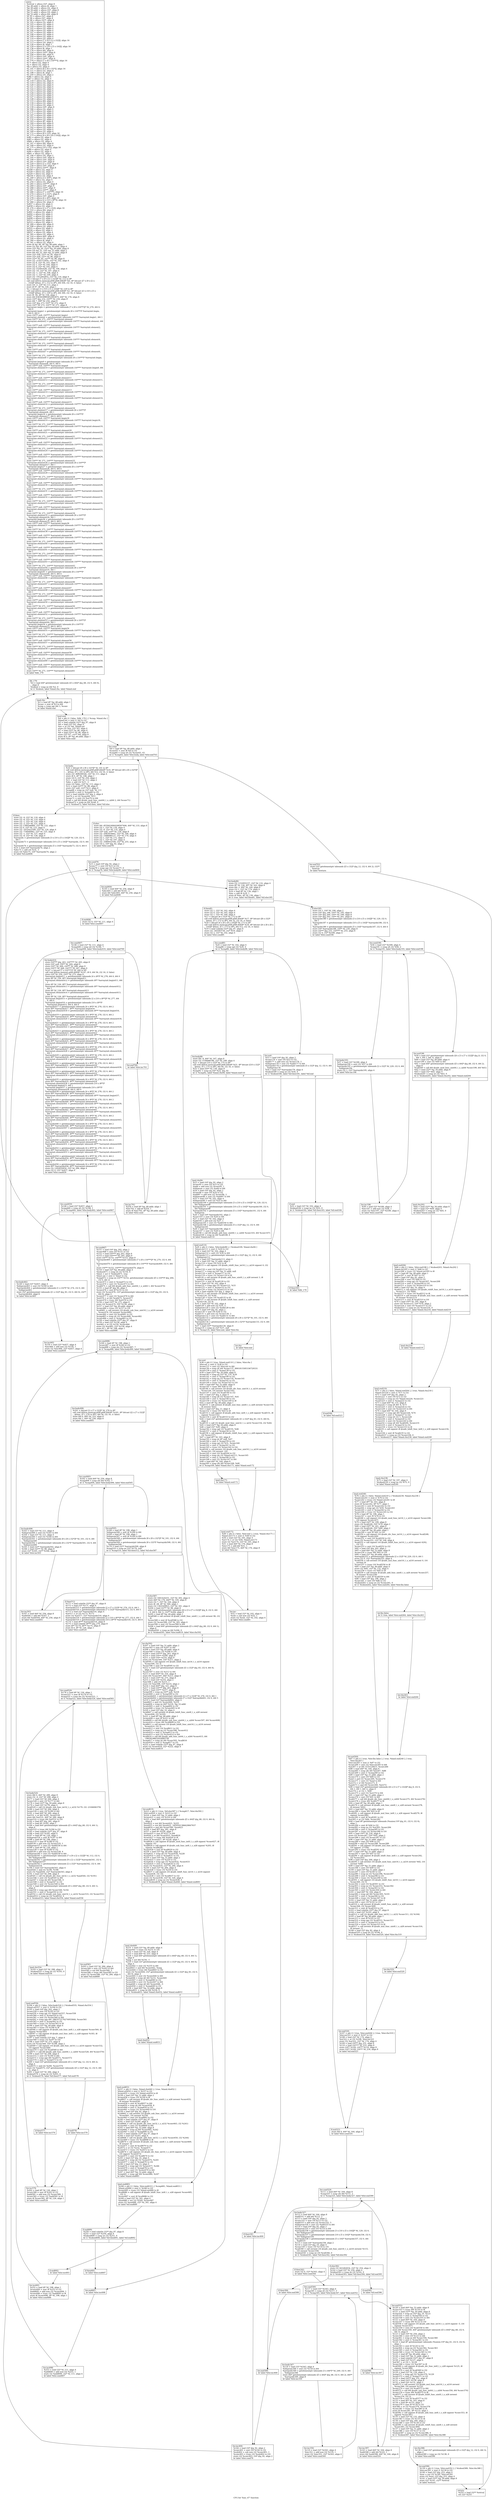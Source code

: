 digraph "CFG for 'func_47' function" {
	label="CFG for 'func_47' function";

	Node0xab1d900 [shape=record,label="{entry:\l  %retval = alloca i32*, align 8\l  %p_48.addr = alloca i8, align 1\l  %p_49.addr = alloca i32, align 4\l  %p_50.addr = alloca i32*, align 8\l  %p_51.addr = alloca i16, align 2\l  %p_52.addr = alloca i64, align 8\l  %l_95 = alloca i32*, align 8\l  %l_96 = alloca i32*, align 8\l  %l_98 = alloca i32**, align 8\l  %l_102 = alloca i32, align 4\l  %l_103 = alloca i32, align 4\l  %l_104 = alloca i32, align 4\l  %l_105 = alloca i32, align 4\l  %l_106 = alloca i32, align 4\l  %l_107 = alloca i32, align 4\l  %l_108 = alloca i32, align 4\l  %l_109 = alloca i32, align 4\l  %l_110 = alloca i32, align 4\l  %l_112 = alloca [7 x [9 x [2 x i32]]], align 16\l  %l_113 = alloca i16, align 2\l  %l_126 = alloca i8, align 1\l  %l_129 = alloca [3 x [10 x [5 x i16]]], align 16\l  %l_136 = alloca i8, align 1\l  %l_176 = alloca i64, align 8\l  %l_234 = alloca i16**, align 8\l  %l_256 = alloca i64, align 8\l  %l_272 = alloca i16*, align 8\l  %l_271 = alloca i16**, align 8\l  %l_270 = alloca [7 x [8 x i16***]], align 16\l  %i = alloca i32, align 4\l  %j = alloca i32, align 4\l  %k = alloca i32, align 4\l  %l_101 = alloca [8 x [8 x i32*]], align 16\l  %l_111 = alloca i32, align 4\l  %l_198 = alloca i8, align 1\l  %l_250 = alloca i16, align 2\l  %i66 = alloca i32, align 4\l  %j67 = alloca i32, align 4\l  %l_118 = alloca i32, align 4\l  %l_119 = alloca i32, align 4\l  %l_120 = alloca i32, align 4\l  %l_121 = alloca i32, align 4\l  %l_122 = alloca i32, align 4\l  %l_123 = alloca i32, align 4\l  %l_124 = alloca i32, align 4\l  %l_125 = alloca i32, align 4\l  %l_127 = alloca i32, align 4\l  %l_128 = alloca i32, align 4\l  %l_133 = alloca i64, align 8\l  %l_134 = alloca i32, align 4\l  %l_135 = alloca i32, align 4\l  %l_139 = alloca i16*, align 8\l  %l_166 = alloca i32, align 4\l  %l_170 = alloca i32, align 4\l  %l_171 = alloca i32, align 4\l  %l_197 = alloca i32, align 4\l  %l_255 = alloca i32, align 4\l  %l_132 = alloca i32, align 4\l  %l_163 = alloca i8*, align 8\l  %l_164 = alloca i64, align 8\l  %l_174 = alloca i32, align 4\l  %l_162 = alloca i32, align 4\l  %l_165 = alloca i32, align 4\l  %l_169 = alloca i32, align 4\l  %l_172 = alloca [8 x i32], align 16\l  %l_173 = alloca [4 x [8 x [8 x i16]]], align 16\l  %i82 = alloca i32, align 4\l  %j83 = alloca i32, align 4\l  %k84 = alloca i32, align 4\l  %l_167 = alloca i64, align 8\l  %l_168 = alloca i32, align 4\l  %l_175 = alloca [10 x i32], align 16\l  %i89 = alloca i32, align 4\l  %j90 = alloca i32, align 4\l  %k91 = alloca i32, align 4\l  %l_190 = alloca i16, align 2\l  %l_195 = alloca i16*, align 8\l  %l_199 = alloca i16*, align 8\l  %l_201 = alloca i16*, align 8\l  %l_229 = alloca [2 x i32], align 4\l  %l_230 = alloca i16*, align 8\l  %l_233 = alloca i16***, align 8\l  %i189 = alloca i32, align 4\l  %i328 = alloca i32, align 4\l  %j329 = alloca i32, align 4\l  %k330 = alloca i32, align 4\l  %l_249 = alloca [3 x i64*], align 16\l  %i343 = alloca i32, align 4\l  %l_254 = alloca i32, align 4\l  %l_265 = alloca i16****, align 8\l  %l_269 = alloca i16*, align 8\l  %l_268 = alloca i16**, align 8\l  %l_267 = alloca i16***, align 8\l  %l_266 = alloca [7 x i16****], align 16\l  %l_274 = alloca [1 x i32*], align 8\l  %l_275 = alloca i16*, align 8\l  %l_278 = alloca [4 x i8*], align 16\l  %l_277 = alloca [2 x [10 x i8**]], align 16\l  %l_284 = alloca i32, align 4\l  %i457 = alloca i32, align 4\l  %j458 = alloca i32, align 4\l  %l_276 = alloca [2 x [7 x i32]], align 16\l  %l_333 = alloca i64, align 8\l  %i491 = alloca i32, align 4\l  %j492 = alloca i32, align 4\l  %i497 = alloca i32, align 4\l  %j498 = alloca i32, align 4\l  %i513 = alloca i32, align 4\l  %j514 = alloca i32, align 4\l  %l_289 = alloca i64, align 8\l  %l_298 = alloca i32, align 4\l  %i525 = alloca i32, align 4\l  %j526 = alloca i32, align 4\l  %k527 = alloca i32, align 4\l  %l_305 = alloca i32, align 4\l  %l_316 = alloca i64*, align 8\l  %l_326 = alloca i32, align 4\l  %l_340 = alloca i8, align 1\l  %l_341 = alloca i32, align 4\l  store i8 %p_48, i8* %p_48.addr, align 1\l  store i32 %p_49, i32* %p_49.addr, align 4\l  store i32* %p_50, i32** %p_50.addr, align 8\l  store i16 %p_51, i16* %p_51.addr, align 2\l  store i64 %p_52, i64* %p_52.addr, align 8\l  store i32* null, i32** %l_95, align 8\l  store i32* null, i32** %l_96, align 8\l  store i32** %l_95, i32*** %l_98, align 8\l  store i32 -2145712954, i32* %l_102, align 4\l  store i32 8, i32* %l_103, align 4\l  store i32 1, i32* %l_104, align 4\l  store i32 0, i32* %l_105, align 4\l  store i32 152491628, i32* %l_106, align 4\l  store i32 -10, i32* %l_107, align 4\l  store i32 -1, i32* %l_108, align 4\l  store i32 -1, i32* %l_109, align 4\l  store i32 -1912402832, i32* %l_110, align 4\l  %0 = bitcast [7 x [9 x [2 x i32]]]* %l_112 to i8*\l  call void @llvm.memcpy.p0i8.p0i8.i64(i8* %0, i8* bitcast ([7 x [9 x [2 x\l... i32]]]* @func_47.l_112 to i8*), i64 504, i32 16, i1 false)\l  store i16 -3, i16* %l_113, align 2\l  store i8 97, i8* %l_126, align 1\l  %1 = bitcast [3 x [10 x [5 x i16]]]* %l_129 to i8*\l  call void @llvm.memcpy.p0i8.p0i8.i64(i8* %1, i8* bitcast ([3 x [10 x [5 x\l... i16]]]* @func_47.l_129 to i8*), i64 300, i32 16, i1 false)\l  store i8 -56, i8* %l_136, align 1\l  store i64 8365839985852063975, i64* %l_176, align 8\l  store i16** @g_232, i16*** %l_234, align 8\l  store i64 7, i64* %l_256, align 8\l  store i16* @g_273, i16** %l_272, align 8\l  store i16** %l_272, i16*** %l_271, align 8\l  %arrayinit.begin = getelementptr inbounds [7 x [8 x i16***]]* %l_270, i64 0,\l... i64 0\l  %arrayinit.begin1 = getelementptr inbounds [8 x i16***]* %arrayinit.begin,\l... i64 0, i64 0\l  store i16*** null, i16**** %arrayinit.begin1\l  %arrayinit.element = getelementptr inbounds i16**** %arrayinit.begin1, i64 1\l  store i16*** %l_271, i16**** %arrayinit.element\l  %arrayinit.element2 = getelementptr inbounds i16**** %arrayinit.element, i64\l... 1\l  store i16*** null, i16**** %arrayinit.element2\l  %arrayinit.element3 = getelementptr inbounds i16**** %arrayinit.element2,\l... i64 1\l  store i16*** %l_271, i16**** %arrayinit.element3\l  %arrayinit.element4 = getelementptr inbounds i16**** %arrayinit.element3,\l... i64 1\l  store i16*** null, i16**** %arrayinit.element4\l  %arrayinit.element5 = getelementptr inbounds i16**** %arrayinit.element4,\l... i64 1\l  store i16*** %l_271, i16**** %arrayinit.element5\l  %arrayinit.element6 = getelementptr inbounds i16**** %arrayinit.element5,\l... i64 1\l  store i16*** null, i16**** %arrayinit.element6\l  %arrayinit.element7 = getelementptr inbounds i16**** %arrayinit.element6,\l... i64 1\l  store i16*** %l_271, i16**** %arrayinit.element7\l  %arrayinit.element8 = getelementptr inbounds [8 x i16***]* %arrayinit.begin,\l... i64 1\l  %arrayinit.begin9 = getelementptr inbounds [8 x i16***]*\l... %arrayinit.element8, i64 0, i64 0\l  store i16*** null, i16**** %arrayinit.begin9\l  %arrayinit.element10 = getelementptr inbounds i16**** %arrayinit.begin9, i64\l... 1\l  store i16*** %l_271, i16**** %arrayinit.element10\l  %arrayinit.element11 = getelementptr inbounds i16**** %arrayinit.element10,\l... i64 1\l  store i16*** null, i16**** %arrayinit.element11\l  %arrayinit.element12 = getelementptr inbounds i16**** %arrayinit.element11,\l... i64 1\l  store i16*** %l_271, i16**** %arrayinit.element12\l  %arrayinit.element13 = getelementptr inbounds i16**** %arrayinit.element12,\l... i64 1\l  store i16*** null, i16**** %arrayinit.element13\l  %arrayinit.element14 = getelementptr inbounds i16**** %arrayinit.element13,\l... i64 1\l  store i16*** %l_271, i16**** %arrayinit.element14\l  %arrayinit.element15 = getelementptr inbounds i16**** %arrayinit.element14,\l... i64 1\l  store i16*** null, i16**** %arrayinit.element15\l  %arrayinit.element16 = getelementptr inbounds i16**** %arrayinit.element15,\l... i64 1\l  store i16*** %l_271, i16**** %arrayinit.element16\l  %arrayinit.element17 = getelementptr inbounds [8 x i16***]*\l... %arrayinit.element8, i64 1\l  %arrayinit.begin18 = getelementptr inbounds [8 x i16***]*\l... %arrayinit.element17, i64 0, i64 0\l  store i16*** null, i16**** %arrayinit.begin18\l  %arrayinit.element19 = getelementptr inbounds i16**** %arrayinit.begin18,\l... i64 1\l  store i16*** %l_271, i16**** %arrayinit.element19\l  %arrayinit.element20 = getelementptr inbounds i16**** %arrayinit.element19,\l... i64 1\l  store i16*** null, i16**** %arrayinit.element20\l  %arrayinit.element21 = getelementptr inbounds i16**** %arrayinit.element20,\l... i64 1\l  store i16*** %l_271, i16**** %arrayinit.element21\l  %arrayinit.element22 = getelementptr inbounds i16**** %arrayinit.element21,\l... i64 1\l  store i16*** null, i16**** %arrayinit.element22\l  %arrayinit.element23 = getelementptr inbounds i16**** %arrayinit.element22,\l... i64 1\l  store i16*** %l_271, i16**** %arrayinit.element23\l  %arrayinit.element24 = getelementptr inbounds i16**** %arrayinit.element23,\l... i64 1\l  store i16*** null, i16**** %arrayinit.element24\l  %arrayinit.element25 = getelementptr inbounds i16**** %arrayinit.element24,\l... i64 1\l  store i16*** %l_271, i16**** %arrayinit.element25\l  %arrayinit.element26 = getelementptr inbounds [8 x i16***]*\l... %arrayinit.element17, i64 1\l  %arrayinit.begin27 = getelementptr inbounds [8 x i16***]*\l... %arrayinit.element26, i64 0, i64 0\l  store i16*** null, i16**** %arrayinit.begin27\l  %arrayinit.element28 = getelementptr inbounds i16**** %arrayinit.begin27,\l... i64 1\l  store i16*** %l_271, i16**** %arrayinit.element28\l  %arrayinit.element29 = getelementptr inbounds i16**** %arrayinit.element28,\l... i64 1\l  store i16*** null, i16**** %arrayinit.element29\l  %arrayinit.element30 = getelementptr inbounds i16**** %arrayinit.element29,\l... i64 1\l  store i16*** %l_271, i16**** %arrayinit.element30\l  %arrayinit.element31 = getelementptr inbounds i16**** %arrayinit.element30,\l... i64 1\l  store i16*** null, i16**** %arrayinit.element31\l  %arrayinit.element32 = getelementptr inbounds i16**** %arrayinit.element31,\l... i64 1\l  store i16*** %l_271, i16**** %arrayinit.element32\l  %arrayinit.element33 = getelementptr inbounds i16**** %arrayinit.element32,\l... i64 1\l  store i16*** null, i16**** %arrayinit.element33\l  %arrayinit.element34 = getelementptr inbounds i16**** %arrayinit.element33,\l... i64 1\l  store i16*** %l_271, i16**** %arrayinit.element34\l  %arrayinit.element35 = getelementptr inbounds [8 x i16***]*\l... %arrayinit.element26, i64 1\l  %arrayinit.begin36 = getelementptr inbounds [8 x i16***]*\l... %arrayinit.element35, i64 0, i64 0\l  store i16*** null, i16**** %arrayinit.begin36\l  %arrayinit.element37 = getelementptr inbounds i16**** %arrayinit.begin36,\l... i64 1\l  store i16*** %l_271, i16**** %arrayinit.element37\l  %arrayinit.element38 = getelementptr inbounds i16**** %arrayinit.element37,\l... i64 1\l  store i16*** null, i16**** %arrayinit.element38\l  %arrayinit.element39 = getelementptr inbounds i16**** %arrayinit.element38,\l... i64 1\l  store i16*** %l_271, i16**** %arrayinit.element39\l  %arrayinit.element40 = getelementptr inbounds i16**** %arrayinit.element39,\l... i64 1\l  store i16*** null, i16**** %arrayinit.element40\l  %arrayinit.element41 = getelementptr inbounds i16**** %arrayinit.element40,\l... i64 1\l  store i16*** %l_271, i16**** %arrayinit.element41\l  %arrayinit.element42 = getelementptr inbounds i16**** %arrayinit.element41,\l... i64 1\l  store i16*** null, i16**** %arrayinit.element42\l  %arrayinit.element43 = getelementptr inbounds i16**** %arrayinit.element42,\l... i64 1\l  store i16*** %l_271, i16**** %arrayinit.element43\l  %arrayinit.element44 = getelementptr inbounds [8 x i16***]*\l... %arrayinit.element35, i64 1\l  %arrayinit.begin45 = getelementptr inbounds [8 x i16***]*\l... %arrayinit.element44, i64 0, i64 0\l  store i16*** null, i16**** %arrayinit.begin45\l  %arrayinit.element46 = getelementptr inbounds i16**** %arrayinit.begin45,\l... i64 1\l  store i16*** %l_271, i16**** %arrayinit.element46\l  %arrayinit.element47 = getelementptr inbounds i16**** %arrayinit.element46,\l... i64 1\l  store i16*** null, i16**** %arrayinit.element47\l  %arrayinit.element48 = getelementptr inbounds i16**** %arrayinit.element47,\l... i64 1\l  store i16*** %l_271, i16**** %arrayinit.element48\l  %arrayinit.element49 = getelementptr inbounds i16**** %arrayinit.element48,\l... i64 1\l  store i16*** null, i16**** %arrayinit.element49\l  %arrayinit.element50 = getelementptr inbounds i16**** %arrayinit.element49,\l... i64 1\l  store i16*** %l_271, i16**** %arrayinit.element50\l  %arrayinit.element51 = getelementptr inbounds i16**** %arrayinit.element50,\l... i64 1\l  store i16*** null, i16**** %arrayinit.element51\l  %arrayinit.element52 = getelementptr inbounds i16**** %arrayinit.element51,\l... i64 1\l  store i16*** %l_271, i16**** %arrayinit.element52\l  %arrayinit.element53 = getelementptr inbounds [8 x i16***]*\l... %arrayinit.element44, i64 1\l  %arrayinit.begin54 = getelementptr inbounds [8 x i16***]*\l... %arrayinit.element53, i64 0, i64 0\l  store i16*** null, i16**** %arrayinit.begin54\l  %arrayinit.element55 = getelementptr inbounds i16**** %arrayinit.begin54,\l... i64 1\l  store i16*** %l_271, i16**** %arrayinit.element55\l  %arrayinit.element56 = getelementptr inbounds i16**** %arrayinit.element55,\l... i64 1\l  store i16*** null, i16**** %arrayinit.element56\l  %arrayinit.element57 = getelementptr inbounds i16**** %arrayinit.element56,\l... i64 1\l  store i16*** %l_271, i16**** %arrayinit.element57\l  %arrayinit.element58 = getelementptr inbounds i16**** %arrayinit.element57,\l... i64 1\l  store i16*** null, i16**** %arrayinit.element58\l  %arrayinit.element59 = getelementptr inbounds i16**** %arrayinit.element58,\l... i64 1\l  store i16*** %l_271, i16**** %arrayinit.element59\l  %arrayinit.element60 = getelementptr inbounds i16**** %arrayinit.element59,\l... i64 1\l  store i16*** null, i16**** %arrayinit.element60\l  %arrayinit.element61 = getelementptr inbounds i16**** %arrayinit.element60,\l... i64 1\l  store i16*** %l_271, i16**** %arrayinit.element61\l  br label %lbl_179\l}"];
	Node0xab1d900 -> Node0xab1d930;
	Node0xab1d930 [shape=record,label="{lbl_179:                                          \l  %2 = load i64* getelementptr inbounds ([5 x i64]* @g_68, i32 0, i64 0),\l... align 8\l  %tobool = icmp ne i64 %2, 0\l  br i1 %tobool, label %land.rhs, label %land.end\l|{<s0>T|<s1>F}}"];
	Node0xab1d930:s0 -> Node0xab1d960;
	Node0xab1d930:s1 -> Node0xab1d990;
	Node0xab1d960 [shape=record,label="{land.rhs:                                         \l  %3 = load i8* %p_48.addr, align 1\l  %conv = zext i8 %3 to i64\l  %cmp = icmp ugt i64 3, %conv\l  br label %land.end\l}"];
	Node0xab1d960 -> Node0xab1d990;
	Node0xab1d990 [shape=record,label="{land.end:                                         \l  %4 = phi i1 [ false, %lbl_179 ], [ %cmp, %land.rhs ]\l  %land.ext = zext i1 %4 to i32\l  %5 = load volatile i32** @g_97, align 8\l  %6 = load i32* %5, align 4\l  %or = or i32 %6, %land.ext\l  store i32 %or, i32* %5, align 4\l  %7 = load i32** %l_96, align 8\l  %8 = load i32*** %l_98, align 8\l  store i32* %7, i32** %8, align 8\l  store i8 0, i8* %p_48.addr, align 1\l  br label %for.cond\l}"];
	Node0xab1d990 -> Node0xab1d9c0;
	Node0xab1d9c0 [shape=record,label="{for.cond:                                         \l  %9 = load i8* %p_48.addr, align 1\l  %conv63 = zext i8 %9 to i32\l  %cmp64 = icmp slt i32 %conv63, 43\l  br i1 %cmp64, label %for.body, label %for.end703\l|{<s0>T|<s1>F}}"];
	Node0xab1d9c0:s0 -> Node0xab1d9f0;
	Node0xab1d9c0:s1 -> Node0xab1eb00;
	Node0xab1d9f0 [shape=record,label="{for.body:                                         \l  %10 = bitcast [8 x [8 x i32*]]* %l_101 to i8*\l  call void @llvm.memcpy.p0i8.p0i8.i64(i8* %10, i8* bitcast ([8 x [8 x i32*]]*\l... @func_47.l_101 to i8*), i64 512, i32 16, i1 false)\l  store i32 -808299546, i32* %l_111, align 4\l  store i8 0, i8* %l_198, align 1\l  store i16 0, i16* %l_250, align 2\l  %11 = load i16* %l_113, align 2\l  %dec = add i16 %11, -1\l  store i16 %dec, i16* %l_113, align 2\l  %12 = load i32*** %l_98, align 8\l  store i32* null, i32** %12, align 8\l  %cmp68 = icmp ne i32* null, %l_111\l  %conv69 = zext i1 %cmp68 to i32\l  %13 = load volatile i32* @g_2, align 4\l  %or70 = or i32 %conv69, %13\l  %conv71 = sext i32 %or70 to i64\l  %call = call i64 @safe_mod_func_uint64_t_u_u(i64 2, i64 %conv71)\l  %tobool72 = icmp ne i64 %call, 0\l  br i1 %tobool72, label %if.then, label %if.else\l|{<s0>T|<s1>F}}"];
	Node0xab1d9f0:s0 -> Node0xab1da20;
	Node0xab1d9f0:s1 -> Node0xab1da50;
	Node0xab1da20 [shape=record,label="{if.then:                                          \l  store i32 -9, i32* %l_118, align 4\l  store i32 -8, i32* %l_119, align 4\l  store i32 -1, i32* %l_120, align 4\l  store i32 -3, i32* %l_121, align 4\l  store i32 1399206860, i32* %l_122, align 4\l  store i32 0, i32* %l_123, align 4\l  store i32 -1632422189, i32* %l_124, align 4\l  store i32 -734040062, i32* %l_125, align 4\l  store i32 -1, i32* %l_127, align 4\l  store i32 -8, i32* %l_128, align 4\l  %arrayidx = getelementptr inbounds [3 x [10 x [5 x i16]]]* %l_129, i32 0,\l... i64 1\l  %arrayidx73 = getelementptr inbounds [10 x [5 x i16]]* %arrayidx, i32 0, i64\l... 2\l  %arrayidx74 = getelementptr inbounds [5 x i16]* %arrayidx73, i32 0, i64 0\l  %14 = load i16* %arrayidx74, align 2\l  %dec75 = add i16 %14, -1\l  store i16 %dec75, i16* %arrayidx74, align 2\l  br label %if.end406\l}"];
	Node0xab1da20 -> Node0xab1e410;
	Node0xab1da50 [shape=record,label="{if.else:                                          \l  store i64 -8559424904268567406, i64* %l_133, align 8\l  store i32 1, i32* %l_134, align 4\l  store i32 -6, i32* %l_135, align 4\l  store i16* null, i16** %l_139, align 8\l  store i32 -2083454841, i32* %l_166, align 4\l  store i32 -1488086127, i32* %l_170, align 4\l  store i32 1, i32* %l_171, align 4\l  store i32 1, i32* %l_197, align 4\l  store i32 -1080932109, i32* %l_255, align 4\l  store i16 2, i16* @g_92, align 2\l  br label %for.cond76\l}"];
	Node0xab1da50 -> Node0xab1da80;
	Node0xab1da80 [shape=record,label="{for.cond76:                                       \l  %15 = load i16* @g_92, align 2\l  %conv77 = sext i16 %15 to i32\l  %cmp78 = icmp sge i32 %conv77, 0\l  br i1 %cmp78, label %for.body80, label %for.end404\l|{<s0>T|<s1>F}}"];
	Node0xab1da80:s0 -> Node0xab1dab0;
	Node0xab1da80:s1 -> Node0xab1e3e0;
	Node0xab1dab0 [shape=record,label="{for.body80:                                       \l  store i32 1152955157, i32* %l_132, align 4\l  store i8* %l_126, i8** %l_163, align 8\l  store i64 -1, i64* %l_164, align 8\l  store i32 1, i32* %l_174, align 4\l  %16 = load i8* %l_136, align 1\l  %inc = add i8 %16, 1\l  store i8 %inc, i8* %l_136, align 1\l  br i1 true, label %if.then81, label %if.else185\l|{<s0>T|<s1>F}}"];
	Node0xab1dab0:s0 -> Node0xab1dae0;
	Node0xab1dab0:s1 -> Node0xab1ddb0;
	Node0xab1dae0 [shape=record,label="{if.then81:                                        \l  store i32 1, i32* %l_162, align 4\l  store i32 0, i32* %l_165, align 4\l  store i32 1, i32* %l_169, align 4\l  %17 = bitcast [8 x i32]* %l_172 to i8*\l  call void @llvm.memcpy.p0i8.p0i8.i64(i8* %17, i8* bitcast ([8 x i32]*\l... @func_47.l_172 to i8*), i64 32, i32 16, i1 false)\l  %18 = bitcast [4 x [8 x [8 x i16]]]* %l_173 to i8*\l  call void @llvm.memcpy.p0i8.p0i8.i64(i8* %18, i8* bitcast ([4 x [8 x [8 x\l... i16]]]* @func_47.l_173 to i8*), i64 512, i32 16, i1 false)\l  %19 = load volatile i32** @g_97, align 8\l  store i32 -345583730, i32* %19, align 4\l  store i32 2, i32* %l_102, align 4\l  br label %for.cond85\l}"];
	Node0xab1dae0 -> Node0xab1db10;
	Node0xab1db10 [shape=record,label="{for.cond85:                                       \l  %20 = load i32* %l_102, align 4\l  %cmp86 = icmp sge i32 %20, 0\l  br i1 %cmp86, label %for.body88, label %for.end\l|{<s0>T|<s1>F}}"];
	Node0xab1db10:s0 -> Node0xab1db40;
	Node0xab1db10:s1 -> Node0xab1dcc0;
	Node0xab1db40 [shape=record,label="{for.body88:                                       \l  store i64 -9, i64* %l_167, align 8\l  store i32 1536688196, i32* %l_168, align 4\l  %21 = bitcast [10 x i32]* %l_175 to i8*\l  call void @llvm.memcpy.p0i8.p0i8.i64(i8* %21, i8* bitcast ([10 x i32]*\l... @func_47.l_175 to i8*), i64 40, i32 16, i1 false)\l  %22 = load i16** %l_139, align 8\l  %cmp92 = icmp eq i16* %22, @g_92\l  br i1 %cmp92, label %land.rhs94, label %land.end110\l|{<s0>T|<s1>F}}"];
	Node0xab1db40:s0 -> Node0xab1db70;
	Node0xab1db40:s1 -> Node0xab1dba0;
	Node0xab1db70 [shape=record,label="{land.rhs94:                                       \l  %23 = load i16* @g_92, align 2\l  %conv95 = sext i16 %23 to i32\l  %add = add nsw i32 %conv95, 1\l  %idxprom = sext i32 %add to i64\l  %24 = load i16* @g_92, align 2\l  %conv96 = sext i16 %24 to i32\l  %add97 = add nsw i32 %conv96, 2\l  %idxprom98 = sext i32 %add97 to i64\l  %25 = load i32* %l_102, align 4\l  %idxprom99 = sext i32 %25 to i64\l  %arrayidx100 = getelementptr inbounds [3 x [10 x [5 x i16]]]* %l_129, i32 0,\l... i64 %idxprom99\l  %arrayidx101 = getelementptr inbounds [10 x [5 x i16]]* %arrayidx100, i32 0,\l... i64 %idxprom98\l  %arrayidx102 = getelementptr inbounds [5 x i16]* %arrayidx101, i32 0, i64\l... %idxprom\l  %26 = load i16* %arrayidx102, align 2\l  %conv103 = zext i16 %26 to i64\l  %27 = load i32* %l_102, align 4\l  %add104 = add nsw i32 %27, 1\l  %idxprom105 = sext i32 %add104 to i64\l  %arrayidx106 = getelementptr inbounds [5 x i32]* @g_12, i32 0, i64\l... %idxprom105\l  %28 = load i32* %arrayidx106, align 4\l  %conv107 = sext i32 %28 to i64\l  %call108 = call i64 @safe_add_func_uint64_t_u_u(i64 %conv103, i64 %conv107)\l  %tobool109 = icmp ne i64 %call108, 0\l  br label %land.end110\l}"];
	Node0xab1db70 -> Node0xab1dba0;
	Node0xab1dba0 [shape=record,label="{land.end110:                                      \l  %29 = phi i1 [ false, %for.body88 ], [ %tobool109, %land.rhs94 ]\l  %land.ext111 = zext i1 %29 to i32\l  %30 = load i32* %l_102, align 4\l  %idxprom112 = sext i32 %30 to i64\l  %arrayidx113 = getelementptr inbounds [5 x i32]* @g_12, i32 0, i64\l... %idxprom112\l  %31 = load i32* %arrayidx113, align 4\l  %32 = load i16* %p_51.addr, align 2\l  %conv114 = trunc i16 %32 to i8\l  %call115 = call signext i16 @safe_rshift_func_int16_t_s_u(i16 signext 0, i32\l... 8)\l  %conv116 = sext i16 %call115 to i32\l  %cmp117 = icmp eq i16* %p_51.addr, null\l  %conv118 = zext i1 %cmp117 to i32\l  %conv119 = trunc i32 %conv118 to i8\l  %call120 = call zeroext i8 @safe_add_func_uint8_t_u_u(i8 zeroext 3, i8\l... zeroext %conv119)\l  %conv121 = zext i8 %call120 to i32\l  %33 = load i32* %l_162, align 4\l  %cmp122 = icmp uge i32 %conv121, %33\l  %conv123 = zext i1 %cmp122 to i32\l  %conv124 = trunc i32 %conv123 to i16\l  %34 = load volatile i32* @g_2, align 4\l  %call125 = call zeroext i16 @safe_lshift_func_uint16_t_u_u(i16 zeroext\l... %conv124, i32 %34)\l  %conv126 = trunc i16 %call125 to i8\l  %call127 = call zeroext i8 @safe_lshift_func_uint8_t_u_u(i8 zeroext\l... %conv126, i32 4)\l  %35 = load i32* %l_102, align 4\l  %add128 = add nsw i32 %35, 5\l  %idxprom129 = sext i32 %add128 to i64\l  %36 = load i16* @g_92, align 2\l  %conv130 = sext i16 %36 to i32\l  %add131 = add nsw i32 %conv130, 2\l  %idxprom132 = sext i32 %add131 to i64\l  %arrayidx133 = getelementptr inbounds [8 x [8 x i32*]]* %l_101, i32 0, i64\l... %idxprom132\l  %arrayidx134 = getelementptr inbounds [8 x i32*]* %arrayidx133, i32 0, i64\l... %idxprom129\l  %37 = load i32** %arrayidx134, align 8\l  %cmp135 = icmp ne i32* %37, null\l  br i1 %cmp135, label %lor.end, label %lor.rhs\l|{<s0>T|<s1>F}}"];
	Node0xab1dba0:s0 -> Node0xab1dc00;
	Node0xab1dba0:s1 -> Node0xab1dbd0;
	Node0xab1dbd0 [shape=record,label="{lor.rhs:                                          \l  br label %lor.end\l}"];
	Node0xab1dbd0 -> Node0xab1dc00;
	Node0xab1dc00 [shape=record,label="{lor.end:                                          \l  %38 = phi i1 [ true, %land.end110 ], [ false, %lor.rhs ]\l  %lor.ext = zext i1 %38 to i32\l  %conv137 = sext i32 %lor.ext to i64\l  %cmp138 = icmp slt i64 %conv137, 8901815585336729331\l  %conv139 = zext i1 %cmp138 to i32\l  %39 = load i32** %p_50.addr, align 8\l  %cmp140 = icmp eq i32* %l_135, %39\l  %conv141 = zext i1 %cmp140 to i32\l  %cmp142 = icmp eq i32 %conv116, %conv141\l  %conv143 = zext i1 %cmp142 to i32\l  %conv144 = trunc i32 %conv143 to i16\l  %40 = load i64* %p_52.addr, align 8\l  %conv145 = trunc i64 %40 to i16\l  %call146 = call zeroext i16 @safe_div_func_uint16_t_u_u(i16 zeroext\l... %conv144, i16 zeroext %conv145)\l  %conv147 = zext i16 %call146 to i32\l  %41 = load i32* @g_3, align 4\l  %cmp148 = icmp slt i32 %conv147, %41\l  %conv149 = zext i1 %cmp148 to i32\l  %conv150 = trunc i32 %conv149 to i8\l  %42 = load i8* %p_48.addr, align 1\l  %call151 = call zeroext i8 @safe_mul_func_uint8_t_u_u(i8 zeroext %conv150,\l... i8 zeroext %42)\l  %43 = load i32* @g_13, align 4\l  %conv152 = trunc i32 %43 to i8\l  %call153 = call signext i8 @safe_add_func_int8_t_s_s(i8 signext %call151, i8\l... signext %conv152)\l  %conv154 = sext i8 %call153 to i32\l  %44 = load i32* getelementptr inbounds ([1 x i32]* @g_83, i32 0, i64 0),\l... align 4\l  %call155 = call i32 @safe_mod_func_uint32_t_u_u(i32 %conv154, i32 %44)\l  %45 = load i32** %p_50.addr, align 8\l  %46 = load i32* %45, align 4\l  %cmp156 = icmp ugt i32 %call155, %46\l  %conv157 = zext i1 %cmp156 to i32\l  %call158 = call signext i8 @safe_rshift_func_int8_t_s_s(i8 signext %conv114,\l... i32 %conv157)\l  %47 = load i8** %l_163, align 8\l  %cmp159 = icmp ne i8* null, %47\l  %conv160 = zext i1 %cmp159 to i32\l  %cmp161 = icmp sgt i32 %31, %conv160\l  %conv162 = zext i1 %cmp161 to i32\l  %conv163 = trunc i32 %conv162 to i16\l  %call164 = call zeroext i16 @safe_sub_func_uint16_t_u_u(i16 zeroext\l... %conv163, i16 zeroext -10)\l  %conv165 = zext i16 %call164 to i32\l  %cmp166 = icmp sle i32 %land.ext111, %conv165\l  %conv167 = zext i1 %cmp166 to i32\l  %conv168 = sext i32 %conv167 to i64\l  %48 = load i64* %l_164, align 8\l  %cmp169 = icmp ule i64 %conv168, %48\l  br i1 %cmp169, label %land.rhs171, label %land.end172\l|{<s0>T|<s1>F}}"];
	Node0xab1dc00:s0 -> Node0xab1dc30;
	Node0xab1dc00:s1 -> Node0xab1dc60;
	Node0xab1dc30 [shape=record,label="{land.rhs171:                                      \l  br label %land.end172\l}"];
	Node0xab1dc30 -> Node0xab1dc60;
	Node0xab1dc60 [shape=record,label="{land.end172:                                      \l  %49 = phi i1 [ false, %lor.end ], [ true, %land.rhs171 ]\l  %land.ext173 = zext i1 %49 to i32\l  %50 = load i32* %l_165, align 4\l  %or174 = or i32 %50, %land.ext173\l  store i32 %or174, i32* %l_165, align 4\l  %51 = load i64* %l_176, align 8\l  %inc175 = add i64 %51, 1\l  store i64 %inc175, i64* %l_176, align 8\l  br label %for.inc\l}"];
	Node0xab1dc60 -> Node0xab1dc90;
	Node0xab1dc90 [shape=record,label="{for.inc:                                          \l  %52 = load i32* %l_102, align 4\l  %sub = sub nsw i32 %52, 1\l  store i32 %sub, i32* %l_102, align 4\l  br label %for.cond85\l}"];
	Node0xab1dc90 -> Node0xab1db10;
	Node0xab1dcc0 [shape=record,label="{for.end:                                          \l  %53 = load i16* @g_92, align 2\l  %conv176 = sext i16 %53 to i32\l  %add177 = add nsw i32 %conv176, 2\l  %idxprom178 = sext i32 %add177 to i64\l  %arrayidx179 = getelementptr inbounds [5 x i32]* @g_12, i32 0, i64\l... %idxprom178\l  %54 = load i32* %arrayidx179, align 4\l  %tobool180 = icmp ne i32 %54, 0\l  br i1 %tobool180, label %if.then181, label %if.end\l|{<s0>T|<s1>F}}"];
	Node0xab1dcc0:s0 -> Node0xab1dcf0;
	Node0xab1dcc0:s1 -> Node0xab1dd20;
	Node0xab1dcf0 [shape=record,label="{if.then181:                                       \l  br label %for.inc400\l}"];
	Node0xab1dcf0 -> Node0xab1e3b0;
	Node0xab1dd20 [shape=record,label="{if.end:                                           \l  %55 = load i32* %l_102, align 4\l  %tobool182 = icmp ne i32 %55, 0\l  br i1 %tobool182, label %if.then183, label %if.end184\l|{<s0>T|<s1>F}}"];
	Node0xab1dd20:s0 -> Node0xab1dd50;
	Node0xab1dd20:s1 -> Node0xab1dd80;
	Node0xab1dd50 [shape=record,label="{if.then183:                                       \l  br label %lbl_179\l}"];
	Node0xab1dd50 -> Node0xab1d930;
	Node0xab1dd80 [shape=record,label="{if.end184:                                        \l  br label %if.end323\l}"];
	Node0xab1dd80 -> Node0xab1e0b0;
	Node0xab1ddb0 [shape=record,label="{if.else185:                                       \l  store i16 1, i16* %l_190, align 2\l  store i16* @g_196, i16** %l_195, align 8\l  store i16* @g_200, i16** %l_199, align 8\l  store i16* @g_202, i16** %l_201, align 8\l  %arrayidx186 = getelementptr inbounds [3 x [10 x [5 x i16]]]* %l_129, i32 0,\l... i64 1\l  %arrayidx187 = getelementptr inbounds [10 x [5 x i16]]* %arrayidx186, i32 0,\l... i64 7\l  %arrayidx188 = getelementptr inbounds [5 x i16]* %arrayidx187, i32 0, i64 4\l  store i16* %arrayidx188, i16** %l_230, align 8\l  store i16*** @g_231, i16**** %l_233, align 8\l  store i32 0, i32* %i189, align 4\l  br label %for.cond190\l}"];
	Node0xab1ddb0 -> Node0xab1dde0;
	Node0xab1dde0 [shape=record,label="{for.cond190:                                      \l  %56 = load i32* %i189, align 4\l  %cmp191 = icmp slt i32 %56, 2\l  br i1 %cmp191, label %for.body193, label %for.end198\l|{<s0>T|<s1>F}}"];
	Node0xab1dde0:s0 -> Node0xab1de10;
	Node0xab1dde0:s1 -> Node0xab1de70;
	Node0xab1de10 [shape=record,label="{for.body193:                                      \l  %57 = load i32* %i189, align 4\l  %idxprom194 = sext i32 %57 to i64\l  %arrayidx195 = getelementptr inbounds [2 x i32]* %l_229, i32 0, i64\l... %idxprom194\l  store i32 1, i32* %arrayidx195, align 4\l  br label %for.inc196\l}"];
	Node0xab1de10 -> Node0xab1de40;
	Node0xab1de40 [shape=record,label="{for.inc196:                                       \l  %58 = load i32* %i189, align 4\l  %inc197 = add nsw i32 %58, 1\l  store i32 %inc197, i32* %i189, align 4\l  br label %for.cond190\l}"];
	Node0xab1de40 -> Node0xab1dde0;
	Node0xab1de70 [shape=record,label="{for.end198:                                       \l  %59 = load i32* getelementptr inbounds ([4 x [3 x [7 x i32]]]* @g_8, i32 0,\l... i64 3, i64 1, i64 3), align 4\l  %60 = load i32* %p_49.addr, align 4\l  %conv199 = zext i32 %60 to i64\l  %61 = load i64* getelementptr inbounds ([5 x i64]* @g_68, i32 0, i64 2),\l... align 8\l  %call200 = call i64 @safe_mod_func_uint64_t_u_u(i64 %conv199, i64 %61)\l  %62 = load i32** %p_50.addr, align 8\l  %63 = load i32* %62, align 4\l  %tobool201 = icmp ne i32 %63, 0\l  br i1 %tobool201, label %land.rhs202, label %land.end204\l|{<s0>T|<s1>F}}"];
	Node0xab1de70:s0 -> Node0xab1dea0;
	Node0xab1de70:s1 -> Node0xab1ded0;
	Node0xab1dea0 [shape=record,label="{land.rhs202:                                      \l  %64 = load i32** %p_50.addr, align 8\l  %65 = load i32* %64, align 4\l  %tobool203 = icmp ne i32 %65, 0\l  br label %land.end204\l}"];
	Node0xab1dea0 -> Node0xab1ded0;
	Node0xab1ded0 [shape=record,label="{land.end204:                                      \l  %66 = phi i1 [ false, %for.end198 ], [ %tobool203, %land.rhs202 ]\l  %land.ext205 = zext i1 %66 to i32\l  %conv206 = trunc i32 %land.ext205 to i8\l  %67 = load i8* %p_48.addr, align 1\l  %conv207 = zext i8 %67 to i32\l  %68 = load i16* @g_92, align 2\l  %conv208 = sext i16 %68 to i32\l  %cmp209 = icmp sgt i32 %conv207, %conv208\l  %conv210 = zext i1 %cmp209 to i32\l  %conv211 = trunc i32 %conv210 to i16\l  %69 = load i32* @g_10, align 4\l  %call212 = call signext i16 @safe_rshift_func_int16_t_s_s(i16 signext\l... %conv211, i32 %69)\l  %conv213 = trunc i16 %call212 to i8\l  %call214 = call zeroext i8 @safe_mul_func_uint8_t_u_u(i8 zeroext %conv206,\l... i8 zeroext %conv213)\l  %conv215 = zext i8 %call214 to i16\l  %70 = load i16** %l_195, align 8\l  store i16 %conv215, i16* %70, align 2\l  %conv216 = sext i16 %conv215 to i32\l  %tobool217 = icmp ne i32 %conv216, 0\l  br i1 %tobool217, label %land.rhs218, label %land.end219\l|{<s0>T|<s1>F}}"];
	Node0xab1ded0:s0 -> Node0xab1df00;
	Node0xab1ded0:s1 -> Node0xab1df30;
	Node0xab1df00 [shape=record,label="{land.rhs218:                                      \l  br label %land.end219\l}"];
	Node0xab1df00 -> Node0xab1df30;
	Node0xab1df30 [shape=record,label="{land.end219:                                      \l  %71 = phi i1 [ false, %land.end204 ], [ true, %land.rhs218 ]\l  %land.ext220 = zext i1 %71 to i32\l  %72 = load i16* @g_92, align 2\l  %conv221 = sext i16 %72 to i32\l  %cmp222 = icmp ne i32 %land.ext220, %conv221\l  %conv223 = zext i1 %cmp222 to i32\l  %73 = load i64* %l_133, align 8\l  %cmp224 = icmp slt i64 -9, %73\l  %conv225 = zext i1 %cmp224 to i32\l  %conv226 = sext i32 %conv225 to i64\l  %74 = load i64* %l_164, align 8\l  %cmp227 = icmp ugt i64 %conv226, %74\l  %conv228 = zext i1 %cmp227 to i32\l  %cmp229 = icmp slt i32 1, %conv228\l  %conv230 = zext i1 %cmp229 to i32\l  %conv231 = sext i32 %conv230 to i64\l  %cmp232 = icmp ult i64 %call200, %conv231\l  %conv233 = zext i1 %cmp232 to i32\l  %conv234 = trunc i32 %conv233 to i8\l  %call235 = call signext i8 @safe_lshift_func_int8_t_s_s(i8 signext %conv234,\l... i32 2)\l  %conv236 = sext i8 %call235 to i32\l  %tobool237 = icmp ne i32 %conv236, 0\l  br i1 %tobool237, label %land.rhs238, label %land.end240\l|{<s0>T|<s1>F}}"];
	Node0xab1df30:s0 -> Node0xab1df60;
	Node0xab1df30:s1 -> Node0xab1df90;
	Node0xab1df60 [shape=record,label="{land.rhs238:                                      \l  %75 = load i32* %l_197, align 4\l  %tobool239 = icmp ne i32 %75, 0\l  br label %land.end240\l}"];
	Node0xab1df60 -> Node0xab1df90;
	Node0xab1df90 [shape=record,label="{land.end240:                                      \l  %76 = phi i1 [ false, %land.end219 ], [ %tobool239, %land.rhs238 ]\l  %land.ext241 = zext i1 %76 to i32\l  %conv242 = trunc i32 %land.ext241 to i8\l  %77 = load i8** %l_163, align 8\l  store i8 %conv242, i8* %77, align 1\l  %conv243 = sext i8 %conv242 to i32\l  %cmp244 = icmp sgt i32 %59, %conv243\l  %conv245 = zext i1 %cmp244 to i32\l  %conv246 = trunc i32 %conv245 to i16\l  %78 = load i8* %l_198, align 1\l  %conv247 = zext i8 %78 to i16\l  %call248 = call signext i16 @safe_mod_func_int16_t_s_s(i16 signext %conv246,\l... i16 signext %conv247)\l  %79 = load i16** %l_199, align 8\l  store i16 %call248, i16* %79, align 2\l  %80 = load i16** %l_201, align 8\l  store i16 %call248, i16* %80, align 2\l  %81 = load i8* %p_48.addr, align 1\l  %conv249 = zext i8 %81 to i16\l  %call250 = call signext i16 @safe_div_func_int16_t_s_s(i16 signext %call248,\l... i16 signext %conv249)\l  %conv251 = sext i16 %call250 to i32\l  store i32 %conv251, i32* %l_108, align 4\l  %call252 = call signext i16 @safe_lshift_func_int16_t_s_s(i16 signext 6292,\l... i32 12)\l  %conv253 = sext i16 %call252 to i32\l  %82 = load i16* @g_202, align 2\l  %83 = load i64* %p_52.addr, align 8\l  %conv254 = trunc i64 %83 to i16\l  %84 = load i32* %p_49.addr, align 4\l  %arrayidx255 = getelementptr inbounds [2 x i32]* %l_229, i32 0, i64 1\l  store i32 0, i32* %arrayidx255, align 4\l  %call256 = call zeroext i16 @safe_mul_func_uint16_t_u_u(i16 zeroext 0, i16\l... zeroext 9)\l  %conv257 = trunc i16 %call256 to i8\l  %85 = load i32* %p_49.addr, align 4\l  store i32 %85, i32* %l_132, align 4\l  %conv258 = trunc i32 %85 to i8\l  %call259 = call zeroext i8 @safe_add_func_uint8_t_u_u(i8 zeroext %conv257,\l... i8 zeroext %conv258)\l  %conv260 = zext i8 %call259 to i64\l  %86 = load i16* @g_196, align 2\l  %conv261 = sext i16 %86 to i32\l  %tobool262 = icmp ne i32 %conv261, 0\l  br i1 %tobool262, label %lor.end264, label %lor.lhs.false\l|{<s0>T|<s1>F}}"];
	Node0xab1df90:s0 -> Node0xab1e020;
	Node0xab1df90:s1 -> Node0xab1dfc0;
	Node0xab1dfc0 [shape=record,label="{lor.lhs.false:                                    \l  br i1 true, label %lor.end264, label %lor.rhs263\l|{<s0>T|<s1>F}}"];
	Node0xab1dfc0:s0 -> Node0xab1e020;
	Node0xab1dfc0:s1 -> Node0xab1dff0;
	Node0xab1dff0 [shape=record,label="{lor.rhs263:                                       \l  br label %lor.end264\l}"];
	Node0xab1dff0 -> Node0xab1e020;
	Node0xab1e020 [shape=record,label="{lor.end264:                                       \l  %87 = phi i1 [ true, %lor.lhs.false ], [ true, %land.end240 ], [ true,\l... %lor.rhs263 ]\l  %lor.ext265 = zext i1 %87 to i32\l  %conv266 = sext i32 %lor.ext265 to i64\l  %or267 = or i64 3155124615, %conv266\l  %88 = load i64* %l_164, align 8\l  %cmp268 = icmp ule i64 %or267, %88\l  %conv269 = zext i1 %cmp268 to i32\l  %89 = load i16* %p_51.addr, align 2\l  %conv270 = sext i16 %89 to i32\l  %and = and i32 %conv269, %conv270\l  %conv271 = sext i32 %and to i64\l  %or272 = or i64 %conv271, 6\l  %and273 = and i64 %conv260, %or272\l  %90 = load i32* getelementptr inbounds ([4 x [3 x [7 x i32]]]* @g_8, i32 0,\l... i64 3, i64 1, i64 1), align 4\l  %or274 = or i32 1, %90\l  %conv275 = sext i32 %or274 to i64\l  %91 = load i16* %p_51.addr, align 2\l  %conv276 = sext i16 %91 to i64\l  %call277 = call i64 @safe_div_func_uint64_t_u_u(i64 %conv275, i64 %conv276)\l  %conv278 = trunc i64 %call277 to i8\l  %92 = load i8* %p_48.addr, align 1\l  %call279 = call zeroext i8 @safe_sub_func_uint8_t_u_u(i8 zeroext %conv278,\l... i8 zeroext %92)\l  %93 = load i64* %p_52.addr, align 8\l  %conv280 = trunc i64 %93 to i8\l  %call281 = call signext i8 @safe_mul_func_int8_t_s_s(i8 signext %call279, i8\l... signext %conv280)\l  %conv282 = sext i8 %call281 to i32\l  %or283 = or i32 %84, %conv282\l  %94 = load i8* getelementptr inbounds (%union.U0* @g_61, i32 0, i32 0),\l... align 1\l  %conv284 = zext i8 %94 to i32\l  %cmp285 = icmp ne i32 %or283, %conv284\l  %conv286 = zext i1 %cmp285 to i32\l  %conv287 = trunc i32 %conv286 to i16\l  %95 = load i16** %l_230, align 8\l  store i16 %conv287, i16* %95, align 2\l  %conv288 = zext i16 %conv287 to i32\l  %96 = load i16* %p_51.addr, align 2\l  %conv289 = sext i16 %96 to i32\l  %and290 = and i32 %conv288, %conv289\l  %call291 = call signext i16 @safe_mul_func_int16_t_s_s(i16 signext %conv254,\l... i16 signext -27194)\l  %conv292 = trunc i16 %call291 to i8\l  %97 = load i16* %p_51.addr, align 2\l  %conv293 = sext i16 %97 to i32\l  %call294 = call signext i8 @safe_lshift_func_int8_t_s_s(i8 signext %conv292,\l... i32 %conv293)\l  %98 = load i16* @g_200, align 2\l  %call295 = call zeroext i16 @safe_mod_func_uint16_t_u_u(i16 zeroext %82, i16\l... zeroext %98)\l  %99 = load i16* %p_51.addr, align 2\l  %conv296 = sext i16 %99 to i32\l  %100 = load i16* %p_51.addr, align 2\l  %conv297 = sext i16 %100 to i32\l  %cmp298 = icmp ne i32 %conv296, %conv297\l  %conv299 = zext i1 %cmp298 to i32\l  %conv300 = trunc i32 %conv299 to i16\l  %call301 = call signext i16 @safe_lshift_func_int16_t_s_s(i16 signext\l... %conv300, i32 5)\l  %conv302 = sext i16 %call301 to i32\l  %cmp303 = icmp ne i32 %conv253, %conv302\l  %conv304 = zext i1 %cmp303 to i32\l  %conv305 = sext i32 %conv304 to i64\l  %101 = load i64* %l_164, align 8\l  %cmp306 = icmp ule i64 %conv305, %101\l  %conv307 = zext i1 %cmp306 to i32\l  %conv308 = trunc i32 %conv307 to i8\l  %102 = load i16* %p_51.addr, align 2\l  %conv309 = sext i16 %102 to i32\l  %call310 = call zeroext i8 @safe_rshift_func_uint8_t_u_u(i8 zeroext\l... %conv308, i32 %conv309)\l  %conv311 = zext i8 %call310 to i32\l  %103 = load volatile i32** @g_97, align 8\l  %104 = load i32* %103, align 4\l  %call312 = call i32 @safe_add_func_int32_t_s_s(i32 %conv311, i32 %104)\l  %105 = load i8* %p_48.addr, align 1\l  %conv313 = zext i8 %105 to i32\l  %cmp314 = icmp sge i32 %call312, %conv313\l  %conv315 = zext i1 %cmp314 to i32\l  %conv316 = trunc i32 %conv315 to i8\l  %call317 = call zeroext i8 @safe_mul_func_uint8_t_u_u(i8 zeroext %conv316,\l... i8 zeroext -1)\l  %106 = load i32* @g_82, align 4\l  %tobool318 = icmp ne i32 %106, 0\l  br i1 %tobool318, label %lor.end320, label %lor.rhs319\l|{<s0>T|<s1>F}}"];
	Node0xab1e020:s0 -> Node0xab1e080;
	Node0xab1e020:s1 -> Node0xab1e050;
	Node0xab1e050 [shape=record,label="{lor.rhs319:                                       \l  br label %lor.end320\l}"];
	Node0xab1e050 -> Node0xab1e080;
	Node0xab1e080 [shape=record,label="{lor.end320:                                       \l  %107 = phi i1 [ true, %lor.end264 ], [ true, %lor.rhs319 ]\l  %lor.ext321 = zext i1 %107 to i32\l  %108 = load i32* %l_174, align 4\l  %or322 = or i32 %108, %lor.ext321\l  store i32 %or322, i32* %l_174, align 4\l  %109 = load i16*** @g_231, align 8\l  %110 = load i16**** %l_233, align 8\l  store i16** %109, i16*** %110, align 8\l  store i16** %109, i16*** %l_234, align 8\l  br label %if.end323\l}"];
	Node0xab1e080 -> Node0xab1e0b0;
	Node0xab1e0b0 [shape=record,label="{if.end323:                                        \l  store i64 0, i64* %l_164, align 8\l  br label %for.cond324\l}"];
	Node0xab1e0b0 -> Node0xab1e0e0;
	Node0xab1e0e0 [shape=record,label="{for.cond324:                                      \l  %111 = load i64* %l_164, align 8\l  %cmp325 = icmp ule i64 %111, 2\l  br i1 %cmp325, label %for.body327, label %for.end399\l|{<s0>T|<s1>F}}"];
	Node0xab1e0e0:s0 -> Node0xab1e110;
	Node0xab1e0e0:s1 -> Node0xab1e380;
	Node0xab1e110 [shape=record,label="{for.body327:                                      \l  %112 = load i64* %l_164, align 8\l  %add331 = add i64 %112, 2\l  %113 = load i16* @g_92, align 2\l  %conv332 = sext i16 %113 to i32\l  %add333 = add nsw i32 %conv332, 3\l  %idxprom334 = sext i32 %add333 to i64\l  %114 = load i16* @g_92, align 2\l  %idxprom335 = sext i16 %114 to i64\l  %arrayidx336 = getelementptr inbounds [3 x [10 x [5 x i16]]]* %l_129, i32 0,\l... i64 %idxprom335\l  %arrayidx337 = getelementptr inbounds [10 x [5 x i16]]* %arrayidx336, i32 0,\l... i64 %idxprom334\l  %arrayidx338 = getelementptr inbounds [5 x i16]* %arrayidx337, i32 0, i64\l... %add331\l  %115 = load i16* %arrayidx338, align 2\l  %116 = load i32* @g_10, align 4\l  %conv339 = trunc i32 %116 to i16\l  %call340 = call zeroext i16 @safe_sub_func_uint16_t_u_u(i16 zeroext %115,\l... i16 zeroext %conv339)\l  %tobool341 = icmp ne i16 %call340, 0\l  br i1 %tobool341, label %if.then342, label %if.else392\l|{<s0>T|<s1>F}}"];
	Node0xab1e110:s0 -> Node0xab1e140;
	Node0xab1e110:s1 -> Node0xab1e290;
	Node0xab1e140 [shape=record,label="{if.then342:                                       \l  store i32 0, i32* %i343, align 4\l  br label %for.cond344\l}"];
	Node0xab1e140 -> Node0xab1e170;
	Node0xab1e170 [shape=record,label="{for.cond344:                                      \l  %117 = load i32* %i343, align 4\l  %cmp345 = icmp slt i32 %117, 3\l  br i1 %cmp345, label %for.body347, label %for.end352\l|{<s0>T|<s1>F}}"];
	Node0xab1e170:s0 -> Node0xab1e1a0;
	Node0xab1e170:s1 -> Node0xab1e200;
	Node0xab1e1a0 [shape=record,label="{for.body347:                                      \l  %118 = load i32* %i343, align 4\l  %idxprom348 = sext i32 %118 to i64\l  %arrayidx349 = getelementptr inbounds [3 x i64*]* %l_249, i32 0, i64\l... %idxprom348\l  store i64* getelementptr inbounds ([5 x i64]* @g_68, i32 0, i64 2), i64**\l... %arrayidx349, align 8\l  br label %for.inc350\l}"];
	Node0xab1e1a0 -> Node0xab1e1d0;
	Node0xab1e1d0 [shape=record,label="{for.inc350:                                       \l  %119 = load i32* %i343, align 4\l  %inc351 = add nsw i32 %119, 1\l  store i32 %inc351, i32* %i343, align 4\l  br label %for.cond344\l}"];
	Node0xab1e1d0 -> Node0xab1e170;
	Node0xab1e200 [shape=record,label="{for.end352:                                       \l  %120 = load i64* %p_52.addr, align 8\l  %conv353 = trunc i64 %120 to i8\l  %121 = load i32** %p_50.addr, align 8\l  %cmp354 = icmp ne i32* @g_10, %121\l  %conv355 = zext i1 %cmp354 to i32\l  %conv356 = sext i32 %conv355 to i64\l  %122 = load i64* %l_164, align 8\l  %conv357 = trunc i64 %122 to i16\l  %call358 = call signext i16 @safe_add_func_int16_t_s_s(i16 signext -5, i16\l... signext %conv357)\l  %conv359 = sext i16 %call358 to i64\l  store i64 %conv359, i64* getelementptr inbounds ([5 x i64]* @g_68, i32 0,\l... i64 3), align 8\l  %123 = load i16* %l_250, align 2\l  %conv360 = zext i16 %123 to i64\l  %cmp361 = icmp ne i64 %conv359, %conv360\l  %conv362 = zext i1 %cmp361 to i32\l  %124 = load i8* getelementptr inbounds (%union.U0* @g_61, i32 0, i32 0),\l... align 1\l  %conv363 = zext i8 %124 to i32\l  %cmp364 = icmp eq i32 %conv362, %conv363\l  %conv365 = zext i1 %cmp364 to i32\l  %conv366 = trunc i32 %conv365 to i16\l  %125 = load i8* %p_48.addr, align 1\l  %126 = load i16* %p_51.addr, align 2\l  %127 = load volatile i32** @g_97, align 8\l  %128 = load i32* %127, align 4\l  %or367 = or i32 1, %128\l  %conv368 = trunc i32 %or367 to i8\l  %call369 = call signext i8 @safe_div_func_int8_t_s_s(i8 signext %125, i8\l... signext %conv368)\l  %conv370 = sext i8 %call369 to i32\l  %129 = load i32* %l_134, align 4\l  %cmp371 = icmp sgt i32 %conv370, %129\l  %conv372 = zext i1 %cmp371 to i32\l  %130 = load i16*** @g_231, align 8\l  %131 = load i16** %130, align 8\l  %132 = load i16* %131, align 2\l  %call373 = call zeroext i16 @safe_mul_func_uint16_t_u_u(i16 zeroext\l... %conv366, i16 zeroext %132)\l  %conv374 = zext i16 %call373 to i64\l  %call375 = call i64 @safe_sub_func_int64_t_s_s(i64 %conv356, i64 %conv374)\l  %conv376 = trunc i64 %call375 to i8\l  %call377 = call zeroext i8 @safe_lshift_func_uint8_t_u_s(i8 zeroext\l... %conv376, i32 2)\l  %conv378 = zext i8 %call377 to i32\l  %133 = load i8** %l_163, align 8\l  %134 = load i8* %133, align 1\l  %conv379 = sext i8 %134 to i32\l  %or380 = or i32 %conv379, %conv378\l  %conv381 = trunc i32 %or380 to i8\l  store i8 %conv381, i8* %133, align 1\l  %call382 = call signext i8 @safe_add_func_int8_t_s_s(i8 signext %conv353, i8\l... signext %conv381)\l  %135 = load i32* %l_132, align 4\l  %conv383 = trunc i32 %135 to i8\l  %136 = load i16* @g_200, align 2\l  %conv384 = sext i16 %136 to i32\l  %call385 = call zeroext i8 @safe_rshift_func_uint8_t_u_s(i8 zeroext\l... %conv383, i32 %conv384)\l  %137 = load i16* %p_51.addr, align 2\l  %conv386 = sext i16 %137 to i32\l  %tobool387 = icmp ne i32 %conv386, 0\l  br i1 %tobool387, label %lor.end390, label %lor.rhs388\l|{<s0>T|<s1>F}}"];
	Node0xab1e200:s0 -> Node0xab1e260;
	Node0xab1e200:s1 -> Node0xab1e230;
	Node0xab1e230 [shape=record,label="{lor.rhs388:                                       \l  %138 = load i32* getelementptr inbounds ([5 x i32]* @g_12, i32 0, i64 3),\l... align 4\l  %tobool389 = icmp ne i32 %138, 0\l  br label %lor.end390\l}"];
	Node0xab1e230 -> Node0xab1e260;
	Node0xab1e260 [shape=record,label="{lor.end390:                                       \l  %139 = phi i1 [ true, %for.end352 ], [ %tobool389, %lor.rhs388 ]\l  %lor.ext391 = zext i1 %139 to i32\l  %140 = load i32* @g_253, align 4\l  %xor = xor i32 %140, %lor.ext391\l  store i32 %xor, i32* @g_253, align 4\l  %141 = load i32** %p_50.addr, align 8\l  store i32* %141, i32** %retval\l  br label %return\l}"];
	Node0xab1e260 -> Node0xab1eb30;
	Node0xab1e290 [shape=record,label="{if.else392:                                       \l  store i32 443282654, i32* %l_254, align 4\l  %142 = load i32* %l_254, align 4\l  %tobool393 = icmp ne i32 %142, 0\l  br i1 %tobool393, label %if.then394, label %if.end395\l|{<s0>T|<s1>F}}"];
	Node0xab1e290:s0 -> Node0xab1e2c0;
	Node0xab1e290:s1 -> Node0xab1e2f0;
	Node0xab1e2c0 [shape=record,label="{if.then394:                                       \l  br label %for.end399\l}"];
	Node0xab1e2c0 -> Node0xab1e380;
	Node0xab1e2f0 [shape=record,label="{if.end395:                                        \l  br label %if.end396\l}"];
	Node0xab1e2f0 -> Node0xab1e320;
	Node0xab1e320 [shape=record,label="{if.end396:                                        \l  br label %for.inc397\l}"];
	Node0xab1e320 -> Node0xab1e350;
	Node0xab1e350 [shape=record,label="{for.inc397:                                       \l  %143 = load i64* %l_164, align 8\l  %add398 = add i64 %143, 1\l  store i64 %add398, i64* %l_164, align 8\l  br label %for.cond324\l}"];
	Node0xab1e350 -> Node0xab1e0e0;
	Node0xab1e380 [shape=record,label="{for.end399:                                       \l  br label %for.inc400\l}"];
	Node0xab1e380 -> Node0xab1e3b0;
	Node0xab1e3b0 [shape=record,label="{for.inc400:                                       \l  %144 = load i16* @g_92, align 2\l  %conv401 = sext i16 %144 to i32\l  %sub402 = sub nsw i32 %conv401, 1\l  %conv403 = trunc i32 %sub402 to i16\l  store i16 %conv403, i16* @g_92, align 2\l  br label %for.cond76\l}"];
	Node0xab1e3b0 -> Node0xab1da80;
	Node0xab1e3e0 [shape=record,label="{for.end404:                                       \l  %145 = load i64* %l_256, align 8\l  %dec405 = add i64 %145, -1\l  store i64 %dec405, i64* %l_256, align 8\l  br label %if.end406\l}"];
	Node0xab1e3e0 -> Node0xab1e410;
	Node0xab1e410 [shape=record,label="{if.end406:                                        \l  store i32 0, i32* %l_111, align 4\l  br label %for.cond407\l}"];
	Node0xab1e410 -> Node0xab1e440;
	Node0xab1e440 [shape=record,label="{for.cond407:                                      \l  %146 = load i32* %l_111, align 4\l  %cmp408 = icmp sle i32 %146, 7\l  br i1 %cmp408, label %for.body410, label %for.end700\l|{<s0>T|<s1>F}}"];
	Node0xab1e440:s0 -> Node0xab1e470;
	Node0xab1e440:s1 -> Node0xab1eaa0;
	Node0xab1e470 [shape=record,label="{for.body410:                                      \l  store i16**** @g_263, i16***** %l_265, align 8\l  store i16* null, i16** %l_269, align 8\l  store i16** %l_269, i16*** %l_268, align 8\l  store i16*** %l_268, i16**** %l_267, align 8\l  %147 = bitcast [7 x i16****]* %l_266 to i8*\l  call void @llvm.memset.p0i8.i64(i8* %147, i8 0, i64 56, i32 16, i1 false)\l  store i16* %l_250, i16** %l_275, align 8\l  %arrayinit.begin411 = getelementptr inbounds [4 x i8*]* %l_278, i64 0, i64 0\l  store i8* %l_126, i8** %arrayinit.begin411\l  %arrayinit.element412 = getelementptr inbounds i8** %arrayinit.begin411, i64\l... 1\l  store i8* %l_126, i8** %arrayinit.element412\l  %arrayinit.element413 = getelementptr inbounds i8** %arrayinit.element412,\l... i64 1\l  store i8* %l_126, i8** %arrayinit.element413\l  %arrayinit.element414 = getelementptr inbounds i8** %arrayinit.element413,\l... i64 1\l  store i8* %l_126, i8** %arrayinit.element414\l  %arrayinit.begin415 = getelementptr inbounds [2 x [10 x i8**]]* %l_277, i64\l... 0, i64 0\l  %arrayinit.begin416 = getelementptr inbounds [10 x i8**]*\l... %arrayinit.begin415, i64 0, i64 0\l  %arrayidx417 = getelementptr inbounds [4 x i8*]* %l_278, i32 0, i64 2\l  store i8** %arrayidx417, i8*** %arrayinit.begin416\l  %arrayinit.element418 = getelementptr inbounds i8*** %arrayinit.begin416,\l... i64 1\l  %arrayidx419 = getelementptr inbounds [4 x i8*]* %l_278, i32 0, i64 2\l  store i8** %arrayidx419, i8*** %arrayinit.element418\l  %arrayinit.element420 = getelementptr inbounds i8*** %arrayinit.element418,\l... i64 1\l  %arrayidx421 = getelementptr inbounds [4 x i8*]* %l_278, i32 0, i64 2\l  store i8** %arrayidx421, i8*** %arrayinit.element420\l  %arrayinit.element422 = getelementptr inbounds i8*** %arrayinit.element420,\l... i64 1\l  %arrayidx423 = getelementptr inbounds [4 x i8*]* %l_278, i32 0, i64 2\l  store i8** %arrayidx423, i8*** %arrayinit.element422\l  %arrayinit.element424 = getelementptr inbounds i8*** %arrayinit.element422,\l... i64 1\l  %arrayidx425 = getelementptr inbounds [4 x i8*]* %l_278, i32 0, i64 2\l  store i8** %arrayidx425, i8*** %arrayinit.element424\l  %arrayinit.element426 = getelementptr inbounds i8*** %arrayinit.element424,\l... i64 1\l  %arrayidx427 = getelementptr inbounds [4 x i8*]* %l_278, i32 0, i64 2\l  store i8** %arrayidx427, i8*** %arrayinit.element426\l  %arrayinit.element428 = getelementptr inbounds i8*** %arrayinit.element426,\l... i64 1\l  %arrayidx429 = getelementptr inbounds [4 x i8*]* %l_278, i32 0, i64 2\l  store i8** %arrayidx429, i8*** %arrayinit.element428\l  %arrayinit.element430 = getelementptr inbounds i8*** %arrayinit.element428,\l... i64 1\l  %arrayidx431 = getelementptr inbounds [4 x i8*]* %l_278, i32 0, i64 2\l  store i8** %arrayidx431, i8*** %arrayinit.element430\l  %arrayinit.element432 = getelementptr inbounds i8*** %arrayinit.element430,\l... i64 1\l  %arrayidx433 = getelementptr inbounds [4 x i8*]* %l_278, i32 0, i64 2\l  store i8** %arrayidx433, i8*** %arrayinit.element432\l  %arrayinit.element434 = getelementptr inbounds i8*** %arrayinit.element432,\l... i64 1\l  %arrayidx435 = getelementptr inbounds [4 x i8*]* %l_278, i32 0, i64 2\l  store i8** %arrayidx435, i8*** %arrayinit.element434\l  %arrayinit.element436 = getelementptr inbounds [10 x i8**]*\l... %arrayinit.begin415, i64 1\l  %arrayinit.begin437 = getelementptr inbounds [10 x i8**]*\l... %arrayinit.element436, i64 0, i64 0\l  %arrayidx438 = getelementptr inbounds [4 x i8*]* %l_278, i32 0, i64 2\l  store i8** %arrayidx438, i8*** %arrayinit.begin437\l  %arrayinit.element439 = getelementptr inbounds i8*** %arrayinit.begin437,\l... i64 1\l  %arrayidx440 = getelementptr inbounds [4 x i8*]* %l_278, i32 0, i64 2\l  store i8** %arrayidx440, i8*** %arrayinit.element439\l  %arrayinit.element441 = getelementptr inbounds i8*** %arrayinit.element439,\l... i64 1\l  %arrayidx442 = getelementptr inbounds [4 x i8*]* %l_278, i32 0, i64 2\l  store i8** %arrayidx442, i8*** %arrayinit.element441\l  %arrayinit.element443 = getelementptr inbounds i8*** %arrayinit.element441,\l... i64 1\l  %arrayidx444 = getelementptr inbounds [4 x i8*]* %l_278, i32 0, i64 2\l  store i8** %arrayidx444, i8*** %arrayinit.element443\l  %arrayinit.element445 = getelementptr inbounds i8*** %arrayinit.element443,\l... i64 1\l  %arrayidx446 = getelementptr inbounds [4 x i8*]* %l_278, i32 0, i64 2\l  store i8** %arrayidx446, i8*** %arrayinit.element445\l  %arrayinit.element447 = getelementptr inbounds i8*** %arrayinit.element445,\l... i64 1\l  %arrayidx448 = getelementptr inbounds [4 x i8*]* %l_278, i32 0, i64 2\l  store i8** %arrayidx448, i8*** %arrayinit.element447\l  %arrayinit.element449 = getelementptr inbounds i8*** %arrayinit.element447,\l... i64 1\l  %arrayidx450 = getelementptr inbounds [4 x i8*]* %l_278, i32 0, i64 2\l  store i8** %arrayidx450, i8*** %arrayinit.element449\l  %arrayinit.element451 = getelementptr inbounds i8*** %arrayinit.element449,\l... i64 1\l  %arrayidx452 = getelementptr inbounds [4 x i8*]* %l_278, i32 0, i64 2\l  store i8** %arrayidx452, i8*** %arrayinit.element451\l  %arrayinit.element453 = getelementptr inbounds i8*** %arrayinit.element451,\l... i64 1\l  %arrayidx454 = getelementptr inbounds [4 x i8*]* %l_278, i32 0, i64 2\l  store i8** %arrayidx454, i8*** %arrayinit.element453\l  %arrayinit.element455 = getelementptr inbounds i8*** %arrayinit.element453,\l... i64 1\l  %arrayidx456 = getelementptr inbounds [4 x i8*]* %l_278, i32 0, i64 2\l  store i8** %arrayidx456, i8*** %arrayinit.element455\l  store i32 1202816454, i32* %l_284, align 4\l  store i32 0, i32* %i457, align 4\l  br label %for.cond459\l}"];
	Node0xab1e470 -> Node0xab1e4a0;
	Node0xab1e4a0 [shape=record,label="{for.cond459:                                      \l  %148 = load i32* %i457, align 4\l  %cmp460 = icmp slt i32 %148, 1\l  br i1 %cmp460, label %for.body462, label %for.end467\l|{<s0>T|<s1>F}}"];
	Node0xab1e4a0:s0 -> Node0xab1e4d0;
	Node0xab1e4a0:s1 -> Node0xab1e530;
	Node0xab1e4d0 [shape=record,label="{for.body462:                                      \l  %149 = load i32* %i457, align 4\l  %idxprom463 = sext i32 %149 to i64\l  %arrayidx464 = getelementptr inbounds [1 x i32*]* %l_274, i32 0, i64\l... %idxprom463\l  store i32* getelementptr inbounds ([1 x i32]* @g_83, i32 0, i64 0), i32**\l... %arrayidx464, align 8\l  br label %for.inc465\l}"];
	Node0xab1e4d0 -> Node0xab1e500;
	Node0xab1e500 [shape=record,label="{for.inc465:                                       \l  %150 = load i32* %i457, align 4\l  %inc466 = add nsw i32 %150, 1\l  store i32 %inc466, i32* %i457, align 4\l  br label %for.cond459\l}"];
	Node0xab1e500 -> Node0xab1e4a0;
	Node0xab1e530 [shape=record,label="{for.end467:                                       \l  %151 = load i16* @g_202, align 2\l  %conv468 = sext i16 %151 to i32\l  %152 = load i16**** @g_263, align 8\l  %153 = load i16***** %l_265, align 8\l  store i16*** %152, i16**** %153, align 8\l  %arrayidx469 = getelementptr inbounds [7 x [8 x i16***]]* %l_270, i32 0, i64\l... 2\l  %arrayidx470 = getelementptr inbounds [8 x i16***]* %arrayidx469, i32 0, i64\l... 0\l  store i16*** %152, i16**** %arrayidx470, align 8\l  %154 = load i32* %p_49.addr, align 4\l  %tobool471 = icmp ne i32 %154, 0\l  %lnot = xor i1 %tobool471, true\l  %lnot.ext = zext i1 %lnot to i32\l  %cmp472 = icmp ne i16*** %152, getelementptr inbounds ([5 x i16**]* @g_264,\l... i32 0, i64 2)\l  %conv473 = zext i1 %cmp472 to i32\l  %conv474 = sext i32 %conv473 to i64\l  %call475 = call i64 @safe_add_func_uint64_t_u_u(i64 1, i64 %conv474)\l  %155 = load i8* @g_90, align 1\l  %conv476 = sext i8 %155 to i32\l  store i32 %conv476, i32* getelementptr inbounds ([1 x i32]* @g_83, i32 0,\l... i64 0), align 4\l  %conv477 = zext i32 %conv476 to i64\l  %or478 = or i64 %call475, %conv477\l  %conv479 = trunc i64 %or478 to i16\l  %156 = load i16** %l_275, align 8\l  store i16 %conv479, i16* %156, align 2\l  %157 = load i32* %p_49.addr, align 4\l  %conv480 = trunc i32 %157 to i16\l  %call481 = call zeroext i16 @safe_sub_func_uint16_t_u_u(i16 zeroext\l... %conv479, i16 zeroext %conv480)\l  %conv482 = zext i16 %call481 to i32\l  %cmp483 = icmp slt i32 %conv468, %conv482\l  %conv484 = zext i1 %cmp483 to i32\l  %158 = load volatile i32** @g_97, align 8\l  %159 = load i32* %158, align 4\l  %or485 = or i32 %159, %conv484\l  store i32 %or485, i32* %158, align 4\l  store i8 1, i8* %l_198, align 1\l  br label %for.cond486\l}"];
	Node0xab1e530 -> Node0xab1e560;
	Node0xab1e560 [shape=record,label="{for.cond486:                                      \l  %160 = load i8* %l_198, align 1\l  %conv487 = zext i8 %160 to i32\l  %cmp488 = icmp sle i32 %conv487, 7\l  br i1 %cmp488, label %for.body490, label %for.end697\l|{<s0>T|<s1>F}}"];
	Node0xab1e560:s0 -> Node0xab1e590;
	Node0xab1e560:s1 -> Node0xab1ea40;
	Node0xab1e590 [shape=record,label="{for.body490:                                      \l  %161 = bitcast [2 x [7 x i32]]* %l_276 to i8*\l  call void @llvm.memcpy.p0i8.p0i8.i64(i8* %161, i8* bitcast ([2 x [7 x i32]]*\l... @func_47.l_276 to i8*), i64 56, i32 16, i1 false)\l  store i64 0, i64* %l_333, align 8\l  store i64 1, i64* %l_256, align 8\l  br label %for.cond493\l}"];
	Node0xab1e590 -> Node0xab1e5c0;
	Node0xab1e5c0 [shape=record,label="{for.cond493:                                      \l  %162 = load i64* %l_256, align 8\l  %cmp494 = icmp ule i64 %162, 7\l  br i1 %cmp494, label %for.body496, label %for.end505\l|{<s0>T|<s1>F}}"];
	Node0xab1e5c0:s0 -> Node0xab1e5f0;
	Node0xab1e5c0:s1 -> Node0xab1e650;
	Node0xab1e5f0 [shape=record,label="{for.body496:                                      \l  %163 = load i32* %l_111, align 4\l  %idxprom499 = sext i32 %163 to i64\l  %164 = load i32* %l_111, align 4\l  %idxprom500 = sext i32 %164 to i64\l  %arrayidx501 = getelementptr inbounds [8 x [8 x i32*]]* %l_101, i32 0, i64\l... %idxprom500\l  %arrayidx502 = getelementptr inbounds [8 x i32*]* %arrayidx501, i32 0, i64\l... %idxprom499\l  %165 = load i32** %arrayidx502, align 8\l  %166 = load i32*** %l_98, align 8\l  store i32* %165, i32** %166, align 8\l  br label %for.inc503\l}"];
	Node0xab1e5f0 -> Node0xab1e620;
	Node0xab1e620 [shape=record,label="{for.inc503:                                       \l  %167 = load i64* %l_256, align 8\l  %add504 = add i64 %167, 1\l  store i64 %add504, i64* %l_256, align 8\l  br label %for.cond493\l}"];
	Node0xab1e620 -> Node0xab1e5c0;
	Node0xab1e650 [shape=record,label="{for.end505:                                       \l  %168 = load i8* %l_198, align 1\l  %idxprom506 = zext i8 %168 to i64\l  %169 = load i8* %l_198, align 1\l  %idxprom507 = zext i8 %169 to i64\l  %arrayidx508 = getelementptr inbounds [8 x [8 x i32*]]* %l_101, i32 0, i64\l... %idxprom507\l  %arrayidx509 = getelementptr inbounds [8 x i32*]* %arrayidx508, i32 0, i64\l... %idxprom506\l  %170 = load i32** %arrayidx509, align 8\l  %cmp510 = icmp ne i32* %170, null\l  br i1 %cmp510, label %if.then512, label %if.else587\l|{<s0>T|<s1>F}}"];
	Node0xab1e650:s0 -> Node0xab1e680;
	Node0xab1e650:s1 -> Node0xab1e830;
	Node0xab1e680 [shape=record,label="{if.then512:                                       \l  %171 = load volatile i32** @g_97, align 8\l  %172 = load i32* %171, align 4\l  %arrayidx515 = getelementptr inbounds [2 x [7 x i32]]* %l_276, i32 0, i64 1\l  %arrayidx516 = getelementptr inbounds [7 x i32]* %arrayidx515, i32 0, i64 5\l  %173 = load i32* %arrayidx516, align 4\l  %or517 = or i32 %173, %172\l  store i32 %or517, i32* %arrayidx516, align 4\l  %arrayidx518 = getelementptr inbounds [2 x [10 x i8**]]* %l_277, i32 0, i64 1\l  %arrayidx519 = getelementptr inbounds [10 x i8**]* %arrayidx518, i32 0, i64 8\l  %174 = load i8*** %arrayidx519, align 8\l  %175 = load volatile i8**** @g_279, align 8\l  store i8** %174, i8*** %175, align 8\l  store i8 0, i8* %l_126, align 1\l  br label %for.cond520\l}"];
	Node0xab1e680 -> Node0xab1e6b0;
	Node0xab1e6b0 [shape=record,label="{for.cond520:                                      \l  %176 = load i8* %l_126, align 1\l  %conv521 = sext i8 %176 to i32\l  %cmp522 = icmp sle i32 %conv521, 1\l  br i1 %cmp522, label %for.body524, label %for.end583\l|{<s0>T|<s1>F}}"];
	Node0xab1e6b0:s0 -> Node0xab1e6e0;
	Node0xab1e6b0:s1 -> Node0xab1e800;
	Node0xab1e6e0 [shape=record,label="{for.body524:                                      \l  store i64 0, i64* %l_289, align 8\l  store i32 -4, i32* %l_298, align 4\l  %177 = load i32* %l_284, align 4\l  %conv528 = sext i32 %177 to i64\l  %178 = load i32** %p_50.addr, align 8\l  %179 = load i32* %178, align 4\l  %call529 = call i32 @safe_sub_func_int32_t_s_s(i32 %179, i32 -2104606379)\l  %180 = load i32* %l_284, align 4\l  %conv530 = sext i32 %180 to i64\l  %181 = load i64* %l_289, align 8\l  %or531 = or i64 %181, %conv530\l  store i64 %or531, i64* %l_289, align 8\l  %conv532 = trunc i64 %or531 to i16\l  %182 = load i8** @g_281, align 8\l  %183 = load i8* %182, align 1\l  %184 = load i64* getelementptr inbounds ([5 x i64]* @g_68, i32 0, i64 1),\l... align 8\l  %conv533 = trunc i64 %184 to i32\l  %185 = load volatile i32** @g_97, align 8\l  %186 = load i32* %185, align 4\l  %187 = load i8* %l_126, align 1\l  %idxprom534 = sext i8 %187 to i64\l  %188 = load i8* %l_198, align 1\l  %conv535 = zext i8 %188 to i32\l  %add536 = add nsw i32 %conv535, 1\l  %idxprom537 = sext i32 %add536 to i64\l  %189 = load i8* %l_126, align 1\l  %conv538 = sext i8 %189 to i32\l  %add539 = add nsw i32 %conv538, 4\l  %idxprom540 = sext i32 %add539 to i64\l  %arrayidx541 = getelementptr inbounds [7 x [9 x [2 x i32]]]* %l_112, i32 0,\l... i64 %idxprom540\l  %arrayidx542 = getelementptr inbounds [9 x [2 x i32]]* %arrayidx541, i32 0,\l... i64 %idxprom537\l  %arrayidx543 = getelementptr inbounds [2 x i32]* %arrayidx542, i32 0, i64\l... %idxprom534\l  %190 = load i32* %arrayidx543, align 4\l  %and544 = and i32 %190, %186\l  store i32 %and544, i32* %arrayidx543, align 4\l  %191 = load i32* %l_298, align 4\l  %call545 = call i32 @safe_div_func_int32_t_s_s(i32 %and544, i32 %191)\l  %conv546 = sext i32 %call545 to i64\l  %cmp547 = icmp sle i64 %conv546, 0\l  %conv548 = zext i1 %cmp547 to i32\l  %conv549 = sext i32 %conv548 to i64\l  %192 = load i64* getelementptr inbounds ([5 x i64]* @g_68, i32 0, i64 1),\l... align 8\l  %cmp550 = icmp uge i64 %conv549, %192\l  %conv551 = zext i1 %cmp550 to i32\l  %call552 = call i32 @safe_sub_func_uint32_t_u_u(i32 %conv533, i32 %conv551)\l  %tobool553 = icmp ne i32 %call552, 0\l  br i1 %tobool553, label %land.rhs554, label %land.end556\l|{<s0>T|<s1>F}}"];
	Node0xab1e6e0:s0 -> Node0xab1e710;
	Node0xab1e6e0:s1 -> Node0xab1e740;
	Node0xab1e710 [shape=record,label="{land.rhs554:                                      \l  %193 = load i32* %l_298, align 4\l  %tobool555 = icmp ne i32 %193, 0\l  br label %land.end556\l}"];
	Node0xab1e710 -> Node0xab1e740;
	Node0xab1e740 [shape=record,label="{land.end556:                                      \l  %194 = phi i1 [ false, %for.body524 ], [ %tobool555, %land.rhs554 ]\l  %land.ext557 = zext i1 %194 to i32\l  %195 = load i16* @g_202, align 2\l  %conv558 = sext i16 %195 to i32\l  %cmp559 = icmp sgt i32 %land.ext557, %conv558\l  %conv560 = zext i1 %cmp559 to i32\l  %conv561 = sext i32 %conv560 to i64\l  %cmp562 = icmp uge i64 -3863572176274955840, %conv561\l  %conv563 = zext i1 %cmp562 to i32\l  %conv564 = trunc i32 %conv563 to i8\l  %196 = load i32* %p_49.addr, align 4\l  %conv565 = trunc i32 %196 to i8\l  %call566 = call signext i8 @safe_sub_func_int8_t_s_s(i8 signext %conv564, i8\l... signext %conv565)\l  %call567 = call signext i8 @safe_mul_func_int8_t_s_s(i8 signext %183, i8\l... signext %call566)\l  %197 = load volatile i32* @g_7, align 4\l  %conv568 = trunc i32 %197 to i16\l  %198 = load i16** %l_275, align 8\l  store i16 %conv568, i16* %198, align 2\l  %call569 = call signext i16 @safe_add_func_int16_t_s_s(i16 signext %conv532,\l... i16 signext %conv568)\l  %conv570 = sext i16 %call569 to i64\l  %call571 = call i64 @safe_add_func_uint64_t_u_u(i64 %conv528, i64 %conv570)\l  %199 = load i32* %l_298, align 4\l  %conv572 = sext i32 %199 to i64\l  %cmp573 = icmp uge i64 %call571, %conv572\l  %conv574 = zext i1 %cmp573 to i32\l  %200 = load i32* getelementptr inbounds ([5 x i32]* @g_12, i32 0, i64 2),\l... align 4\l  %and575 = and i32 %200, %conv574\l  store i32 %and575, i32* getelementptr inbounds ([5 x i32]* @g_12, i32 0, i64\l... 2), align 4\l  %201 = load i32* %l_284, align 4\l  %tobool576 = icmp ne i32 %201, 0\l  br i1 %tobool576, label %if.then577, label %if.end578\l|{<s0>T|<s1>F}}"];
	Node0xab1e740:s0 -> Node0xab1e770;
	Node0xab1e740:s1 -> Node0xab1e7a0;
	Node0xab1e770 [shape=record,label="{if.then577:                                       \l  br label %for.inc579\l}"];
	Node0xab1e770 -> Node0xab1e7d0;
	Node0xab1e7a0 [shape=record,label="{if.end578:                                        \l  br label %for.inc579\l}"];
	Node0xab1e7a0 -> Node0xab1e7d0;
	Node0xab1e7d0 [shape=record,label="{for.inc579:                                       \l  %202 = load i8* %l_126, align 1\l  %conv580 = sext i8 %202 to i32\l  %add581 = add nsw i32 %conv580, 1\l  %conv582 = trunc i32 %add581 to i8\l  store i8 %conv582, i8* %l_126, align 1\l  br label %for.cond520\l}"];
	Node0xab1e7d0 -> Node0xab1e6b0;
	Node0xab1e800 [shape=record,label="{for.end583:                                       \l  %203 = load i32* %l_284, align 4\l  %conv584 = sext i32 %203 to i64\l  %xor585 = xor i64 %conv584, 5\l  %conv586 = trunc i64 %xor585 to i32\l  store i32 %conv586, i32* %l_284, align 4\l  br label %if.end689\l}"];
	Node0xab1e800 -> Node0xab1e980;
	Node0xab1e830 [shape=record,label="{if.else587:                                       \l  store i32 1601424251, i32* %l_305, align 4\l  store i64* %l_176, i64** %l_316, align 8\l  store i32 7, i32* %l_326, align 4\l  store i8 -28, i8* %l_340, align 1\l  store i32 1363549823, i32* %l_341, align 4\l  %204 = load i32*** %l_98, align 8\l  store i32* getelementptr inbounds ([4 x [3 x [7 x i32]]]* @g_8, i32 0, i64\l... 0, i64 0, i64 1), i32** %204, align 8\l  %205 = load i8* %p_48.addr, align 1\l  %call588 = call zeroext i8 @safe_rshift_func_uint8_t_u_s(i8 zeroext 96, i32\l... 4)\l  %conv589 = zext i8 %call588 to i32\l  store i32 %conv589, i32* %l_305, align 4\l  %conv590 = zext i32 %conv589 to i64\l  %206 = load i64* getelementptr inbounds ([5 x i64]* @g_68, i32 0, i64 1),\l... align 8\l  %tobool591 = icmp ne i64 %206, 0\l  br i1 %tobool591, label %lor.end619, label %lor.rhs592\l|{<s0>T|<s1>F}}"];
	Node0xab1e830:s0 -> Node0xab1e890;
	Node0xab1e830:s1 -> Node0xab1e860;
	Node0xab1e860 [shape=record,label="{lor.rhs592:                                       \l  %207 = load i16* %p_51.addr, align 2\l  %conv593 = sext i16 %207 to i64\l  %208 = load i32* %p_49.addr, align 4\l  %conv594 = trunc i32 %208 to i16\l  %209 = load i16**** @g_263, align 8\l  %210 = load i16*** %209, align 8\l  %211 = load i16** %210, align 8\l  store i16 %conv594, i16* %211, align 2\l  %call595 = call signext i16 @safe_lshift_func_int16_t_s_u(i16 signext\l... %conv594, i32 3)\l  %conv596 = sext i16 %call595 to i32\l  %212 = load i32* getelementptr inbounds ([1 x i32]* @g_83, i32 0, i64 0),\l... align 4\l  %conv597 = zext i32 %212 to i64\l  %213 = load i64** %l_316, align 8\l  store i64 %conv597, i64* %213, align 8\l  %214 = load i16** %l_275, align 8\l  %215 = load i16* %214, align 2\l  %inc598 = add i16 %215, 1\l  store i16 %inc598, i16* %214, align 2\l  %216 = load i64** @g_321, align 8\l  %217 = load i16**** @g_263, align 8\l  %218 = load i16*** %217, align 8\l  %cmp599 = icmp eq i16** null, %218\l  %conv600 = zext i1 %cmp599 to i32\l  %arrayidx601 = getelementptr inbounds [2 x [7 x i32]]* %l_276, i32 0, i64 1\l  %arrayidx602 = getelementptr inbounds [7 x i32]* %arrayidx601, i32 0, i64 5\l  %219 = load i32* %arrayidx602, align 4\l  %and603 = and i32 %conv600, %219\l  %cmp604 = icmp ne i64* %216, %p_52.addr\l  %conv605 = zext i1 %cmp604 to i32\l  %conv606 = trunc i32 %conv605 to i8\l  %220 = load i32* @g_10, align 4\l  %call607 = call zeroext i8 @safe_lshift_func_uint8_t_u_u(i8 zeroext\l... %conv606, i32 %220)\l  %221 = load i8* %p_48.addr, align 1\l  %conv608 = zext i8 %221 to i64\l  %call609 = call i64 @safe_sub_func_uint64_t_u_u(i64 %conv597, i64 %conv608)\l  %conv610 = trunc i64 %call609 to i16\l  %call611 = call zeroext i16 @safe_lshift_func_uint16_t_u_s(i16 zeroext\l... %conv610, i32 3)\l  %conv612 = zext i16 %call611 to i32\l  %cmp613 = icmp eq i32 %conv596, %conv612\l  %conv614 = zext i1 %cmp613 to i32\l  %conv615 = sext i32 %conv614 to i64\l  %call616 = call i64 @safe_add_func_int64_t_s_s(i64 %conv615, i64\l... -1883919863202908378)\l  %cmp617 = icmp slt i64 %conv593, %call616\l  %conv618 = zext i1 %cmp617 to i32\l  %222 = load volatile i32** @g_97, align 8\l  store i32 %conv618, i32* %222, align 4\l  br label %lor.end619\l}"];
	Node0xab1e860 -> Node0xab1e890;
	Node0xab1e890 [shape=record,label="{lor.end619:                                       \l  %223 = phi i1 [ true, %if.else587 ], [ %cmp617, %lor.rhs592 ]\l  %lor.ext620 = zext i1 %223 to i32\l  %224 = load i16* %p_51.addr, align 2\l  %conv621 = sext i16 %224 to i64\l  %225 = load i64* getelementptr inbounds ([5 x i64]* @g_68, i32 0, i64 4),\l... align 8\l  %xor622 = xor i64 %conv621, %225\l  %xor623 = xor i64 %xor622, -2854501386629847937\l  %and624 = and i64 %conv590, %xor623\l  %226 = load i8** @g_281, align 8\l  %227 = load i8* %226, align 1\l  %conv625 = sext i8 %227 to i64\l  %or626 = or i64 %conv625, %and624\l  %conv627 = trunc i64 %or626 to i8\l  store i8 %conv627, i8* %226, align 1\l  %call628 = call signext i8 @safe_mod_func_int8_t_s_s(i8 signext %conv627, i8\l... signext 35)\l  %call629 = call signext i8 @safe_sub_func_int8_t_s_s(i8 signext %205, i8\l... signext %call628)\l  %conv630 = sext i8 %call629 to i32\l  %228 = load i32* %p_49.addr, align 4\l  %cmp631 = icmp ult i32 %conv630, %228\l  %conv632 = zext i1 %cmp631 to i32\l  %229 = load i16* %p_51.addr, align 2\l  %conv633 = sext i16 %229 to i32\l  %cmp634 = icmp sge i32 %conv632, %conv633\l  %conv635 = zext i1 %cmp634 to i32\l  store i32 %conv635, i32* %l_284, align 4\l  %230 = load i32* %l_284, align 4\l  %conv636 = trunc i32 %230 to i16\l  %call637 = call signext i16 @safe_lshift_func_int16_t_s_s(i16 signext\l... %conv636, i32 14)\l  %conv638 = sext i16 %call637 to i32\l  store i32 %conv638, i32* %l_326, align 4\l  %tobool639 = icmp ne i32 %conv638, 0\l  br i1 %tobool639, label %land.rhs640, label %land.end683\l|{<s0>T|<s1>F}}"];
	Node0xab1e890:s0 -> Node0xab1e8c0;
	Node0xab1e890:s1 -> Node0xab1e950;
	Node0xab1e8c0 [shape=record,label="{land.rhs640:                                      \l  %231 = load i32* %p_49.addr, align 4\l  %conv641 = trunc i32 %231 to i16\l  %232 = load i32* %l_326, align 4\l  %233 = load i64* %l_333, align 8\l  %234 = load i64* getelementptr inbounds ([5 x i64]* @g_68, i32 0, i64 1),\l... align 8\l  %neg = xor i64 %234, -1\l  %235 = load i32* getelementptr inbounds ([1 x i32]* @g_83, i32 0, i64 0),\l... align 4\l  %conv642 = zext i32 %235 to i64\l  %and643 = and i64 %conv642, %neg\l  %conv644 = trunc i64 %and643 to i32\l  store i32 %conv644, i32* getelementptr inbounds ([1 x i32]* @g_83, i32 0,\l... i64 0), align 4\l  %conv645 = zext i32 %conv644 to i64\l  %cmp646 = icmp ult i64 %233, %conv645\l  %conv647 = zext i1 %cmp646 to i32\l  %conv648 = sext i32 %conv647 to i64\l  %cmp649 = icmp ult i64 %conv648, -5\l  %conv650 = zext i1 %cmp649 to i32\l  %236 = load i64* %p_52.addr, align 8\l  %tobool651 = icmp ne i64 %236, 0\l  br i1 %tobool651, label %land.rhs652, label %land.end653\l|{<s0>T|<s1>F}}"];
	Node0xab1e8c0:s0 -> Node0xab1e8f0;
	Node0xab1e8c0:s1 -> Node0xab1e920;
	Node0xab1e8f0 [shape=record,label="{land.rhs652:                                      \l  br label %land.end653\l}"];
	Node0xab1e8f0 -> Node0xab1e920;
	Node0xab1e920 [shape=record,label="{land.end653:                                      \l  %237 = phi i1 [ false, %land.rhs640 ], [ true, %land.rhs652 ]\l  %land.ext654 = zext i1 %237 to i32\l  %conv655 = trunc i32 %land.ext654 to i8\l  %238 = load i16* %p_51.addr, align 2\l  %conv656 = trunc i16 %238 to i8\l  %call657 = call zeroext i8 @safe_div_func_uint8_t_u_u(i8 zeroext %conv655,\l... i8 zeroext %conv656)\l  %conv658 = zext i8 %call657 to i64\l  %cmp659 = icmp ult i64 %conv658, 8\l  %conv660 = zext i1 %cmp659 to i32\l  %conv661 = trunc i32 %conv660 to i16\l  %239 = load i16* @g_92, align 2\l  %call662 = call zeroext i16 @safe_sub_func_uint16_t_u_u(i16 zeroext\l... %conv661, i16 zeroext %239)\l  %conv663 = zext i16 %call662 to i32\l  %240 = load volatile i32** @g_97, align 8\l  %241 = load i32* %240, align 4\l  %call664 = call i32 @safe_div_func_int32_t_s_s(i32 %conv663, i32 %241)\l  %conv665 = sext i32 %call664 to i64\l  %242 = load i64* %p_52.addr, align 8\l  %cmp666 = icmp eq i64 %conv665, %242\l  %conv667 = zext i1 %cmp666 to i32\l  %243 = load volatile i32** @g_97, align 8\l  %244 = load i32* %243, align 4\l  %call668 = call i32 @safe_add_func_int32_t_s_s(i32 %conv650, i32 %244)\l  %conv669 = trunc i32 %call668 to i8\l  %call670 = call zeroext i8 @safe_sub_func_uint8_t_u_u(i8 zeroext %conv669,\l... i8 zeroext -4)\l  %conv671 = zext i8 %call670 to i32\l  %or672 = or i32 %232, %conv671\l  %conv673 = trunc i32 %or672 to i16\l  %call674 = call signext i16 @safe_div_func_int16_t_s_s(i16 signext %conv641,\l... i16 signext %conv673)\l  %conv675 = sext i16 %call674 to i32\l  %245 = load i32* @g_10, align 4\l  %cmp676 = icmp sle i32 %conv675, %245\l  %conv677 = zext i1 %cmp676 to i32\l  %246 = load i32* @g_13, align 4\l  %cmp678 = icmp sge i32 %conv677, %246\l  %conv679 = zext i1 %cmp678 to i32\l  %conv680 = sext i32 %conv679 to i64\l  %247 = load i64* %p_52.addr, align 8\l  %cmp681 = icmp ugt i64 %conv680, %247\l  br label %land.end683\l}"];
	Node0xab1e920 -> Node0xab1e950;
	Node0xab1e950 [shape=record,label="{land.end683:                                      \l  %248 = phi i1 [ false, %lor.end619 ], [ %cmp681, %land.end653 ]\l  %land.ext684 = zext i1 %248 to i32\l  %conv685 = trunc i32 %land.ext684 to i8\l  %call686 = call signext i8 @safe_lshift_func_int8_t_s_s(i8 signext %conv685,\l... i32 1)\l  %conv687 = sext i8 %call686 to i32\l  %249 = load i32* %l_341, align 4\l  %xor688 = xor i32 %249, %conv687\l  store i32 %xor688, i32* %l_341, align 4\l  br label %if.end689\l}"];
	Node0xab1e950 -> Node0xab1e980;
	Node0xab1e980 [shape=record,label="{if.end689:                                        \l  %250 = load volatile i32** @g_97, align 8\l  %251 = load i32* %250, align 4\l  %tobool690 = icmp ne i32 %251, 0\l  br i1 %tobool690, label %if.then691, label %if.end692\l|{<s0>T|<s1>F}}"];
	Node0xab1e980:s0 -> Node0xab1e9b0;
	Node0xab1e980:s1 -> Node0xab1e9e0;
	Node0xab1e9b0 [shape=record,label="{if.then691:                                       \l  br label %for.end697\l}"];
	Node0xab1e9b0 -> Node0xab1ea40;
	Node0xab1e9e0 [shape=record,label="{if.end692:                                        \l  br label %for.inc693\l}"];
	Node0xab1e9e0 -> Node0xab1ea10;
	Node0xab1ea10 [shape=record,label="{for.inc693:                                       \l  %252 = load i8* %l_198, align 1\l  %conv694 = zext i8 %252 to i32\l  %add695 = add nsw i32 %conv694, 1\l  %conv696 = trunc i32 %add695 to i8\l  store i8 %conv696, i8* %l_198, align 1\l  br label %for.cond486\l}"];
	Node0xab1ea10 -> Node0xab1e560;
	Node0xab1ea40 [shape=record,label="{for.end697:                                       \l  br label %for.inc698\l}"];
	Node0xab1ea40 -> Node0xab1ea70;
	Node0xab1ea70 [shape=record,label="{for.inc698:                                       \l  %253 = load i32* %l_111, align 4\l  %add699 = add nsw i32 %253, 1\l  store i32 %add699, i32* %l_111, align 4\l  br label %for.cond407\l}"];
	Node0xab1ea70 -> Node0xab1e440;
	Node0xab1eaa0 [shape=record,label="{for.end700:                                       \l  br label %for.inc701\l}"];
	Node0xab1eaa0 -> Node0xab1ead0;
	Node0xab1ead0 [shape=record,label="{for.inc701:                                       \l  %254 = load i8* %p_48.addr, align 1\l  %inc702 = add i8 %254, 1\l  store i8 %inc702, i8* %p_48.addr, align 1\l  br label %for.cond\l}"];
	Node0xab1ead0 -> Node0xab1d9c0;
	Node0xab1eb00 [shape=record,label="{for.end703:                                       \l  store i32* getelementptr inbounds ([5 x i32]* @g_12, i32 0, i64 2), i32**\l... %retval\l  br label %return\l}"];
	Node0xab1eb00 -> Node0xab1eb30;
	Node0xab1eb30 [shape=record,label="{return:                                           \l  %255 = load i32** %retval\l  ret i32* %255\l}"];
}

